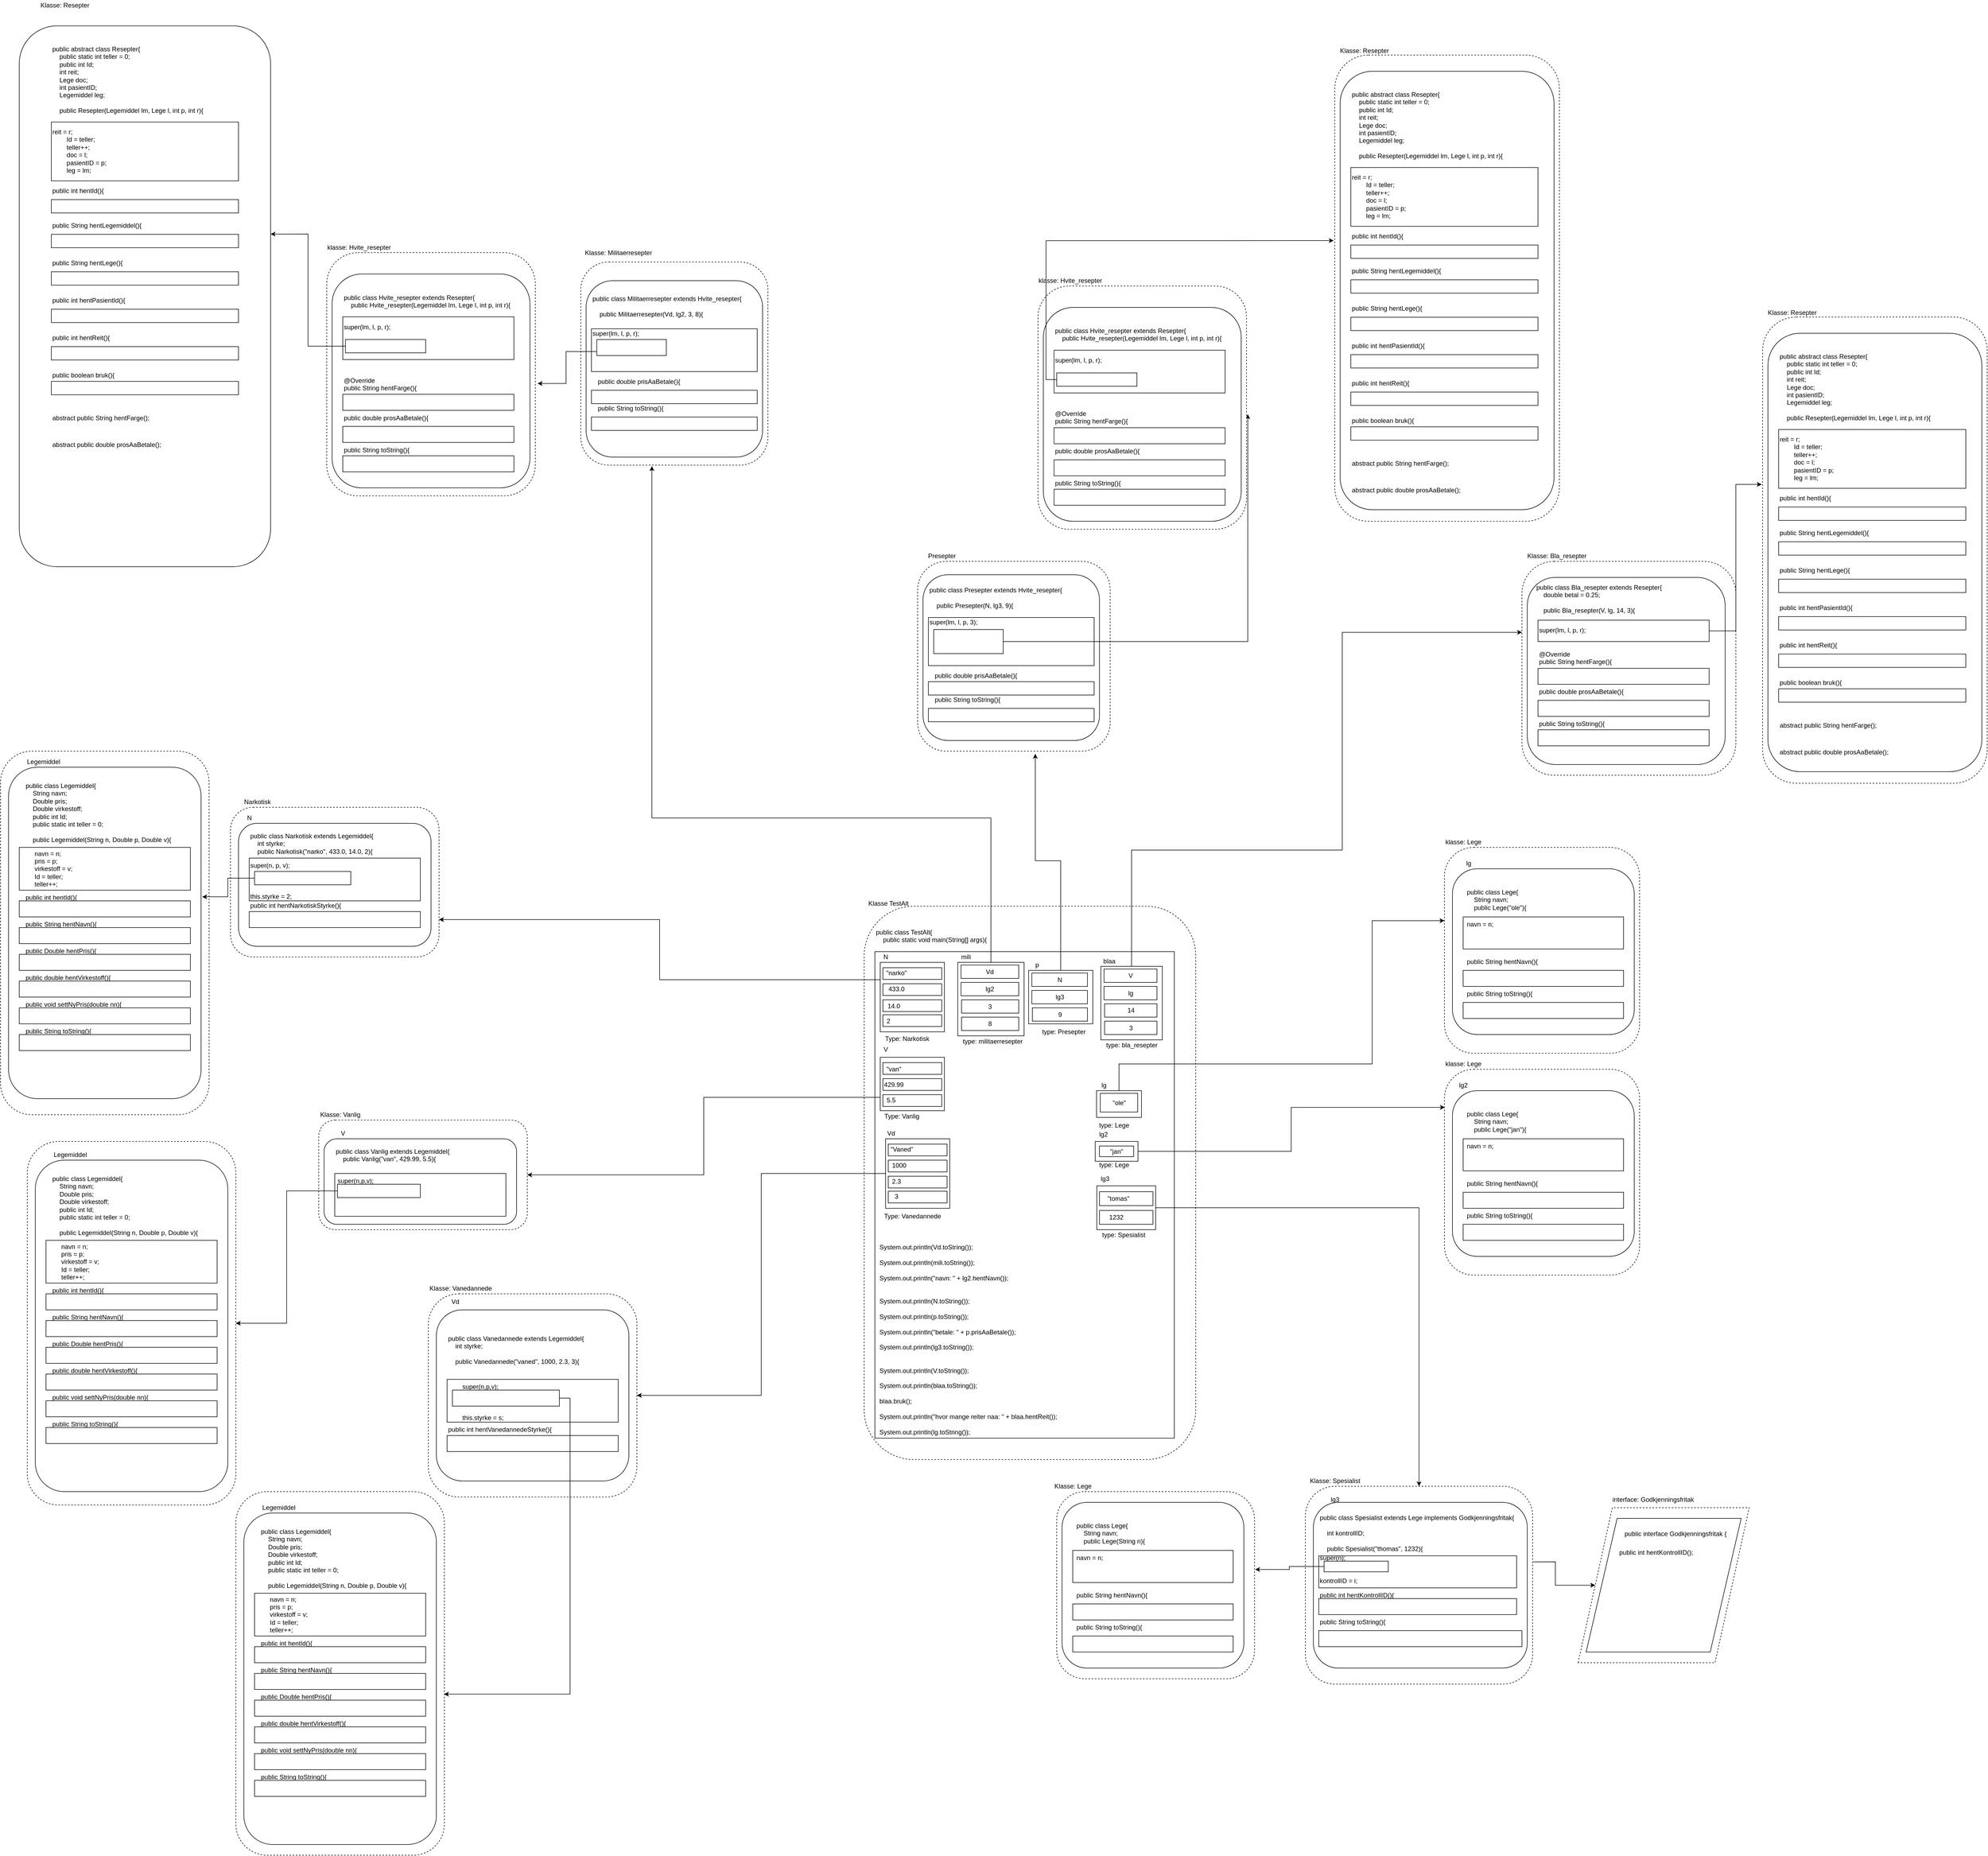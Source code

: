 <mxfile version="12.6.5" type="device"><diagram id="f3HDzJsEdHCvK9sKi5F6" name="Page-1"><mxGraphModel dx="1310" dy="3042" grid="1" gridSize="10" guides="1" tooltips="1" connect="1" arrows="1" fold="1" page="1" pageScale="1" pageWidth="2000" pageHeight="2000" math="0" shadow="0"><root><mxCell id="0"/><mxCell id="1" parent="0"/><mxCell id="9F7487NpZ2XSS5CgGtMu-385" value="" style="rounded=1;whiteSpace=wrap;html=1;dashed=1;" parent="1" vertex="1"><mxGeometry x="3000" y="-930" width="400" height="400" as="geometry"/></mxCell><mxCell id="9F7487NpZ2XSS5CgGtMu-362" value="" style="rounded=1;whiteSpace=wrap;html=1;dashed=1;" parent="1" vertex="1"><mxGeometry x="1870" y="-930" width="360" height="355" as="geometry"/></mxCell><mxCell id="9F7487NpZ2XSS5CgGtMu-324" value="" style="rounded=1;whiteSpace=wrap;html=1;dashed=1;" parent="1" vertex="1"><mxGeometry x="765" y="-1507.5" width="390" height="455" as="geometry"/></mxCell><mxCell id="9F7487NpZ2XSS5CgGtMu-323" value="" style="rounded=1;whiteSpace=wrap;html=1;dashed=1;" parent="1" vertex="1"><mxGeometry x="1240" y="-1490" width="350" height="380" as="geometry"/></mxCell><mxCell id="9F7487NpZ2XSS5CgGtMu-275" value="" style="rounded=1;whiteSpace=wrap;html=1;dashed=1;" parent="1" vertex="1"><mxGeometry x="2855" y="20" width="365" height="385" as="geometry"/></mxCell><mxCell id="9F7487NpZ2XSS5CgGtMu-273" value="" style="rounded=1;whiteSpace=wrap;html=1;dashed=1;" parent="1" vertex="1"><mxGeometry x="2855" y="-395" width="365" height="385" as="geometry"/></mxCell><mxCell id="9F7487NpZ2XSS5CgGtMu-236" value="" style="shape=parallelogram;perimeter=parallelogramPerimeter;whiteSpace=wrap;html=1;dashed=1;" parent="1" vertex="1"><mxGeometry x="3105" y="840" width="320" height="290" as="geometry"/></mxCell><mxCell id="9F7487NpZ2XSS5CgGtMu-235" value="" style="rounded=1;whiteSpace=wrap;html=1;dashed=1;" parent="1" vertex="1"><mxGeometry x="2130" y="810" width="370" height="350" as="geometry"/></mxCell><mxCell id="9F7487NpZ2XSS5CgGtMu-225" value="" style="rounded=1;whiteSpace=wrap;html=1;dashed=1;" parent="1" vertex="1"><mxGeometry x="2595" y="800" width="425" height="370" as="geometry"/></mxCell><mxCell id="9F7487NpZ2XSS5CgGtMu-171" value="" style="rounded=1;whiteSpace=wrap;html=1;dashed=1;" parent="1" vertex="1"><mxGeometry x="955" y="440" width="390" height="380" as="geometry"/></mxCell><mxCell id="9F7487NpZ2XSS5CgGtMu-169" value="" style="rounded=1;whiteSpace=wrap;html=1;dashed=1;" parent="1" vertex="1"><mxGeometry x="585" y="-470" width="390" height="280" as="geometry"/></mxCell><mxCell id="9F7487NpZ2XSS5CgGtMu-164" value="" style="rounded=1;whiteSpace=wrap;html=1;dashed=1;" parent="1" vertex="1"><mxGeometry x="750" y="115" width="390" height="205" as="geometry"/></mxCell><mxCell id="9F7487NpZ2XSS5CgGtMu-163" value="" style="rounded=1;whiteSpace=wrap;html=1;dashed=1;" parent="1" vertex="1"><mxGeometry x="155" y="-575" width="390" height="680" as="geometry"/></mxCell><mxCell id="9F7487NpZ2XSS5CgGtMu-162" value="" style="rounded=1;whiteSpace=wrap;html=1;dashed=1;" parent="1" vertex="1"><mxGeometry x="205" y="155" width="390" height="680" as="geometry"/></mxCell><mxCell id="9F7487NpZ2XSS5CgGtMu-161" value="" style="rounded=1;whiteSpace=wrap;html=1;dashed=1;" parent="1" vertex="1"><mxGeometry x="595" y="810" width="390" height="680" as="geometry"/></mxCell><mxCell id="4igvHY8bQrc7J3fl1wgI-1" value="" style="rounded=1;whiteSpace=wrap;html=1;" parent="1" vertex="1"><mxGeometry x="170" y="-545" width="360" height="620" as="geometry"/></mxCell><mxCell id="4igvHY8bQrc7J3fl1wgI-5" value="&lt;div&gt;public class Legemiddel{&lt;/div&gt;&lt;div&gt;&amp;nbsp; &amp;nbsp; String navn;&lt;/div&gt;&lt;div&gt;&amp;nbsp; &amp;nbsp; Double pris;&lt;/div&gt;&lt;div&gt;&amp;nbsp; &amp;nbsp; Double virkestoff;&lt;/div&gt;&lt;div&gt;&amp;nbsp; &amp;nbsp; public int Id;&lt;/div&gt;&lt;div&gt;&amp;nbsp; &amp;nbsp; public static int teller = 0;&lt;/div&gt;&lt;div&gt;&lt;br&gt;&lt;/div&gt;&lt;div&gt;&amp;nbsp; &amp;nbsp; public Legemiddel(String n, Double p, Double v){&lt;/div&gt;" style="text;html=1;strokeColor=none;fillColor=none;align=left;verticalAlign=middle;whiteSpace=wrap;rounded=0;" parent="1" vertex="1"><mxGeometry x="200" y="-525" width="290" height="130" as="geometry"/></mxCell><mxCell id="4igvHY8bQrc7J3fl1wgI-7" value="" style="rounded=0;whiteSpace=wrap;html=1;align=left;" parent="1" vertex="1"><mxGeometry x="190" y="-395" width="320" height="80" as="geometry"/></mxCell><mxCell id="4igvHY8bQrc7J3fl1wgI-8" value="&lt;div&gt;&amp;nbsp; &amp;nbsp; &amp;nbsp; &amp;nbsp; navn = n;&lt;/div&gt;&lt;div&gt;&amp;nbsp; &amp;nbsp; &amp;nbsp; &amp;nbsp; pris = p;&lt;/div&gt;&lt;div&gt;&amp;nbsp; &amp;nbsp; &amp;nbsp; &amp;nbsp; virkestoff = v;&lt;/div&gt;&lt;div&gt;&amp;nbsp; &amp;nbsp; &amp;nbsp; &amp;nbsp; Id = teller;&lt;/div&gt;&lt;div&gt;&amp;nbsp; &amp;nbsp; &amp;nbsp; &amp;nbsp; teller++;&lt;/div&gt;" style="text;html=1;strokeColor=none;fillColor=none;align=left;verticalAlign=middle;whiteSpace=wrap;rounded=0;" parent="1" vertex="1"><mxGeometry x="190" y="-395" width="320" height="80" as="geometry"/></mxCell><mxCell id="4igvHY8bQrc7J3fl1wgI-9" value="public int hentId(){" style="text;html=1;" parent="1" vertex="1"><mxGeometry x="200" y="-315" width="120" height="30" as="geometry"/></mxCell><mxCell id="4igvHY8bQrc7J3fl1wgI-10" value="public String hentNavn(){" style="text;html=1;align=left;" parent="1" vertex="1"><mxGeometry x="200" y="-265" width="160" height="30" as="geometry"/></mxCell><mxCell id="4igvHY8bQrc7J3fl1wgI-11" value="public Double hentPris(){" style="text;html=1;align=left;" parent="1" vertex="1"><mxGeometry x="200" y="-215" width="160" height="30" as="geometry"/></mxCell><mxCell id="4igvHY8bQrc7J3fl1wgI-12" value="public double hentVirkestoff(){" style="text;html=1;" parent="1" vertex="1"><mxGeometry x="200" y="-165" width="180" height="30" as="geometry"/></mxCell><mxCell id="4igvHY8bQrc7J3fl1wgI-13" value="public void settNyPris(double nn){" style="text;html=1;" parent="1" vertex="1"><mxGeometry x="200" y="-115" width="200" height="30" as="geometry"/></mxCell><mxCell id="4igvHY8bQrc7J3fl1wgI-15" value="public String toString(){" style="text;html=1;" parent="1" vertex="1"><mxGeometry x="200" y="-65" width="150" height="30" as="geometry"/></mxCell><mxCell id="4igvHY8bQrc7J3fl1wgI-16" value="" style="rounded=0;whiteSpace=wrap;html=1;align=left;" parent="1" vertex="1"><mxGeometry x="190" y="-295" width="320" height="30" as="geometry"/></mxCell><mxCell id="4igvHY8bQrc7J3fl1wgI-17" value="" style="rounded=0;whiteSpace=wrap;html=1;align=left;" parent="1" vertex="1"><mxGeometry x="190" y="-245" width="320" height="30" as="geometry"/></mxCell><mxCell id="4igvHY8bQrc7J3fl1wgI-18" value="" style="rounded=0;whiteSpace=wrap;html=1;align=left;" parent="1" vertex="1"><mxGeometry x="190" y="-195" width="320" height="30" as="geometry"/></mxCell><mxCell id="4igvHY8bQrc7J3fl1wgI-19" value="" style="rounded=0;whiteSpace=wrap;html=1;align=left;" parent="1" vertex="1"><mxGeometry x="190" y="-145" width="320" height="30" as="geometry"/></mxCell><mxCell id="4igvHY8bQrc7J3fl1wgI-20" value="" style="rounded=0;whiteSpace=wrap;html=1;align=left;" parent="1" vertex="1"><mxGeometry x="190" y="-95" width="320" height="30" as="geometry"/></mxCell><mxCell id="4igvHY8bQrc7J3fl1wgI-21" value="" style="rounded=0;whiteSpace=wrap;html=1;align=left;" parent="1" vertex="1"><mxGeometry x="190" y="-45" width="320" height="30" as="geometry"/></mxCell><mxCell id="4igvHY8bQrc7J3fl1wgI-22" value="" style="rounded=1;whiteSpace=wrap;html=1;" parent="1" vertex="1"><mxGeometry x="600" y="-440" width="360" height="230" as="geometry"/></mxCell><mxCell id="4igvHY8bQrc7J3fl1wgI-23" value="&lt;div&gt;public class Narkotisk extends Legemiddel{&lt;/div&gt;&lt;div&gt;&amp;nbsp; &amp;nbsp; int styrke;&lt;/div&gt;&lt;div&gt;&amp;nbsp; &amp;nbsp; public Narkotisk(&quot;narko&quot;, 433.0, 14.0, 2){&lt;/div&gt;" style="text;html=1;strokeColor=none;fillColor=none;align=left;verticalAlign=top;whiteSpace=wrap;rounded=0;" parent="1" vertex="1"><mxGeometry x="620" y="-430" width="290" height="55" as="geometry"/></mxCell><mxCell id="4igvHY8bQrc7J3fl1wgI-24" value="" style="rounded=0;whiteSpace=wrap;html=1;align=left;" parent="1" vertex="1"><mxGeometry x="620" y="-375" width="320" height="80" as="geometry"/></mxCell><mxCell id="4igvHY8bQrc7J3fl1wgI-25" value="&lt;div&gt;super(n, p, v);&lt;/div&gt;&lt;div&gt;&lt;br&gt;&lt;/div&gt;&lt;div&gt;&lt;br&gt;&lt;/div&gt;&lt;div&gt;&lt;br&gt;&lt;/div&gt;&lt;div&gt;this.styrke = 2;&lt;/div&gt;" style="text;html=1;strokeColor=none;fillColor=none;align=left;verticalAlign=top;whiteSpace=wrap;rounded=0;" parent="1" vertex="1"><mxGeometry x="620" y="-375" width="320" height="80" as="geometry"/></mxCell><mxCell id="4igvHY8bQrc7J3fl1wgI-32" value="" style="rounded=0;whiteSpace=wrap;html=1;align=left;" parent="1" vertex="1"><mxGeometry x="620" y="-275" width="320" height="30" as="geometry"/></mxCell><mxCell id="4igvHY8bQrc7J3fl1wgI-40" value="public int hentNarkotiskStyrke(){" style="text;html=1;" parent="1" vertex="1"><mxGeometry x="620" y="-300" width="200" height="30" as="geometry"/></mxCell><mxCell id="4igvHY8bQrc7J3fl1wgI-42" value="" style="rounded=1;whiteSpace=wrap;html=1;" parent="1" vertex="1"><mxGeometry x="760" y="150" width="360" height="160" as="geometry"/></mxCell><mxCell id="4igvHY8bQrc7J3fl1wgI-43" value="&lt;div&gt;public class Vanlig extends Legemiddel{&lt;/div&gt;&lt;div&gt;&amp;nbsp; &amp;nbsp; public Vanlig(&quot;van&quot;, 429.99, 5.5){&lt;/div&gt;" style="text;html=1;strokeColor=none;fillColor=none;align=left;verticalAlign=top;whiteSpace=wrap;rounded=0;" parent="1" vertex="1"><mxGeometry x="780" y="160" width="290" height="55" as="geometry"/></mxCell><mxCell id="4igvHY8bQrc7J3fl1wgI-44" value="" style="rounded=0;whiteSpace=wrap;html=1;align=left;" parent="1" vertex="1"><mxGeometry x="780" y="215" width="320" height="80" as="geometry"/></mxCell><mxCell id="4igvHY8bQrc7J3fl1wgI-45" value="&amp;nbsp;super(n,p,v);" style="text;html=1;strokeColor=none;fillColor=none;align=left;verticalAlign=top;whiteSpace=wrap;rounded=0;" parent="1" vertex="1"><mxGeometry x="780" y="215" width="320" height="80" as="geometry"/></mxCell><mxCell id="4igvHY8bQrc7J3fl1wgI-51" value="" style="rounded=1;whiteSpace=wrap;html=1;" parent="1" vertex="1"><mxGeometry x="970" y="470" width="360" height="320" as="geometry"/></mxCell><mxCell id="4igvHY8bQrc7J3fl1wgI-52" value="&lt;div&gt;public class Vanedannede extends Legemiddel{&lt;/div&gt;&lt;div&gt;&amp;nbsp; &amp;nbsp; int styrke;&lt;/div&gt;&lt;div&gt;&lt;br&gt;&lt;/div&gt;&lt;div&gt;&amp;nbsp; &amp;nbsp; public Vanedannede(&quot;vaned&quot;, 1000, 2.3, 3){&lt;/div&gt;" style="text;html=1;strokeColor=none;fillColor=none;align=left;verticalAlign=top;whiteSpace=wrap;rounded=0;" parent="1" vertex="1"><mxGeometry x="990" y="510" width="290" height="90" as="geometry"/></mxCell><mxCell id="4igvHY8bQrc7J3fl1wgI-53" value="" style="rounded=0;whiteSpace=wrap;html=1;align=left;" parent="1" vertex="1"><mxGeometry x="990" y="600" width="320" height="80" as="geometry"/></mxCell><mxCell id="4igvHY8bQrc7J3fl1wgI-54" value="&lt;div&gt;&amp;nbsp; &amp;nbsp; &amp;nbsp; &amp;nbsp; super(n,p,v);&lt;/div&gt;&lt;div&gt;&lt;br&gt;&lt;/div&gt;&lt;div&gt;&lt;br&gt;&lt;/div&gt;&lt;div&gt;&lt;br&gt;&lt;/div&gt;&lt;div&gt;&amp;nbsp; &amp;nbsp; &amp;nbsp; &amp;nbsp; this.styrke = s;&lt;/div&gt;" style="text;html=1;strokeColor=none;fillColor=none;align=left;verticalAlign=top;whiteSpace=wrap;rounded=0;" parent="1" vertex="1"><mxGeometry x="990" y="600" width="320" height="80" as="geometry"/></mxCell><mxCell id="4igvHY8bQrc7J3fl1wgI-55" value="" style="rounded=0;whiteSpace=wrap;html=1;align=left;" parent="1" vertex="1"><mxGeometry x="990" y="705" width="320" height="30" as="geometry"/></mxCell><mxCell id="4igvHY8bQrc7J3fl1wgI-56" value="public int hentVanedannedeStyrke(){" style="text;html=1;" parent="1" vertex="1"><mxGeometry x="990" y="680" width="200" height="30" as="geometry"/></mxCell><mxCell id="9F7487NpZ2XSS5CgGtMu-1" value="" style="rounded=1;whiteSpace=wrap;html=1;" parent="1" vertex="1"><mxGeometry x="190" y="-1931.67" width="470" height="1011.67" as="geometry"/></mxCell><mxCell id="9F7487NpZ2XSS5CgGtMu-2" value="public abstract class Resepter{&#10;    public static int teller = 0;&#10;    public int Id;&#10;    int reit;&#10;    Lege doc;&#10;    int pasientID;&#10;    Legemiddel leg;&#10;&#10;    public Resepter(Legemiddel lm, Lege l, int p, int r){" style="text;html=1;" parent="1" vertex="1"><mxGeometry x="250" y="-1901.67" width="360" height="140" as="geometry"/></mxCell><mxCell id="9F7487NpZ2XSS5CgGtMu-3" value="" style="rounded=0;whiteSpace=wrap;html=1;" parent="1" vertex="1"><mxGeometry x="250" y="-1751.67" width="350" height="110" as="geometry"/></mxCell><mxCell id="9F7487NpZ2XSS5CgGtMu-5" value="reit = r;&#10;        Id = teller;&#10;        teller++;&#10;        doc = l;&#10;        pasientID = p;&#10;        leg = lm;" style="text;html=1;" parent="1" vertex="1"><mxGeometry x="250" y="-1746.67" width="130" height="100" as="geometry"/></mxCell><mxCell id="9F7487NpZ2XSS5CgGtMu-6" value="public int hentId(){" style="text;html=1;" parent="1" vertex="1"><mxGeometry x="250" y="-1636.67" width="120" height="30" as="geometry"/></mxCell><mxCell id="9F7487NpZ2XSS5CgGtMu-7" value="public String hentLegemiddel(){" style="text;html=1;" parent="1" vertex="1"><mxGeometry x="250" y="-1571.67" width="190" height="30" as="geometry"/></mxCell><mxCell id="9F7487NpZ2XSS5CgGtMu-8" value="public String hentLege(){" style="text;html=1;" parent="1" vertex="1"><mxGeometry x="250" y="-1501.67" width="160" height="30" as="geometry"/></mxCell><mxCell id="9F7487NpZ2XSS5CgGtMu-9" value="public int hentPasientId(){" style="text;html=1;" parent="1" vertex="1"><mxGeometry x="250" y="-1431.67" width="160" height="30" as="geometry"/></mxCell><mxCell id="9F7487NpZ2XSS5CgGtMu-10" value="public int hentReit(){" style="text;html=1;" parent="1" vertex="1"><mxGeometry x="250" y="-1361.67" width="130" height="30" as="geometry"/></mxCell><mxCell id="9F7487NpZ2XSS5CgGtMu-11" value="public boolean bruk(){" style="text;html=1;" parent="1" vertex="1"><mxGeometry x="250" y="-1291.67" width="140" height="30" as="geometry"/></mxCell><mxCell id="9F7487NpZ2XSS5CgGtMu-12" value="abstract public String hentFarge();" style="text;html=1;" parent="1" vertex="1"><mxGeometry x="250" y="-1211.67" width="210" height="30" as="geometry"/></mxCell><mxCell id="9F7487NpZ2XSS5CgGtMu-13" value="abstract public double prosAaBetale();" style="text;html=1;" parent="1" vertex="1"><mxGeometry x="250" y="-1161.67" width="230" height="30" as="geometry"/></mxCell><mxCell id="9F7487NpZ2XSS5CgGtMu-14" style="edgeStyle=orthogonalEdgeStyle;rounded=0;orthogonalLoop=1;jettySize=auto;html=1;exitX=0.5;exitY=1;exitDx=0;exitDy=0;" parent="1" source="9F7487NpZ2XSS5CgGtMu-1" target="9F7487NpZ2XSS5CgGtMu-1" edge="1"><mxGeometry relative="1" as="geometry"/></mxCell><mxCell id="9F7487NpZ2XSS5CgGtMu-15" value="" style="rounded=0;whiteSpace=wrap;html=1;" parent="1" vertex="1"><mxGeometry x="250" y="-1266.67" width="350" height="25" as="geometry"/></mxCell><mxCell id="9F7487NpZ2XSS5CgGtMu-16" value="" style="rounded=0;whiteSpace=wrap;html=1;" parent="1" vertex="1"><mxGeometry x="250" y="-1331.67" width="350" height="25" as="geometry"/></mxCell><mxCell id="9F7487NpZ2XSS5CgGtMu-17" value="" style="rounded=0;whiteSpace=wrap;html=1;" parent="1" vertex="1"><mxGeometry x="250" y="-1401.67" width="350" height="25" as="geometry"/></mxCell><mxCell id="9F7487NpZ2XSS5CgGtMu-18" value="" style="rounded=0;whiteSpace=wrap;html=1;" parent="1" vertex="1"><mxGeometry x="250" y="-1471.67" width="350" height="25" as="geometry"/></mxCell><mxCell id="9F7487NpZ2XSS5CgGtMu-19" value="" style="rounded=0;whiteSpace=wrap;html=1;" parent="1" vertex="1"><mxGeometry x="250" y="-1541.67" width="350" height="25" as="geometry"/></mxCell><mxCell id="9F7487NpZ2XSS5CgGtMu-20" value="" style="rounded=0;whiteSpace=wrap;html=1;" parent="1" vertex="1"><mxGeometry x="250" y="-1606.67" width="350" height="25" as="geometry"/></mxCell><mxCell id="9F7487NpZ2XSS5CgGtMu-21" value="" style="rounded=1;whiteSpace=wrap;html=1;" parent="1" vertex="1"><mxGeometry x="775" y="-1467.5" width="370" height="400" as="geometry"/></mxCell><mxCell id="9F7487NpZ2XSS5CgGtMu-24" value="public class Hvite_resepter extends Resepter{&#10;    public Hvite_resepter(Legemiddel lm, Lege l, int p, int r){" style="text;html=1;" parent="1" vertex="1"><mxGeometry x="795" y="-1437.5" width="340" height="40" as="geometry"/></mxCell><mxCell id="9F7487NpZ2XSS5CgGtMu-25" value="" style="rounded=0;whiteSpace=wrap;html=1;" parent="1" vertex="1"><mxGeometry x="795" y="-1387.5" width="320" height="80" as="geometry"/></mxCell><mxCell id="9F7487NpZ2XSS5CgGtMu-26" value="super(lm, l, p, r);" style="text;html=1;" parent="1" vertex="1"><mxGeometry x="795" y="-1382.5" width="110" height="30" as="geometry"/></mxCell><mxCell id="9F7487NpZ2XSS5CgGtMu-28" value="@Override&lt;br&gt;public String hentFarge(){" style="text;html=1;" parent="1" vertex="1"><mxGeometry x="795" y="-1282.5" width="170" height="40" as="geometry"/></mxCell><mxCell id="9F7487NpZ2XSS5CgGtMu-29" value="public double prosAaBetale(){" style="text;html=1;" parent="1" vertex="1"><mxGeometry x="795" y="-1212.5" width="180" height="30" as="geometry"/></mxCell><mxCell id="9F7487NpZ2XSS5CgGtMu-30" value="public String toString(){" style="text;html=1;" parent="1" vertex="1"><mxGeometry x="795" y="-1152.5" width="150" height="30" as="geometry"/></mxCell><mxCell id="9F7487NpZ2XSS5CgGtMu-31" value="" style="rounded=0;whiteSpace=wrap;html=1;" parent="1" vertex="1"><mxGeometry x="795" y="-1242.5" width="320" height="30" as="geometry"/></mxCell><mxCell id="9F7487NpZ2XSS5CgGtMu-32" value="" style="rounded=0;whiteSpace=wrap;html=1;" parent="1" vertex="1"><mxGeometry x="795" y="-1182.5" width="320" height="30" as="geometry"/></mxCell><mxCell id="9F7487NpZ2XSS5CgGtMu-33" value="" style="rounded=0;whiteSpace=wrap;html=1;" parent="1" vertex="1"><mxGeometry x="795" y="-1127.5" width="320" height="30" as="geometry"/></mxCell><mxCell id="9F7487NpZ2XSS5CgGtMu-35" value="" style="rounded=1;whiteSpace=wrap;html=1;" parent="1" vertex="1"><mxGeometry x="3010" y="-900" width="370" height="350" as="geometry"/></mxCell><mxCell id="9F7487NpZ2XSS5CgGtMu-384" style="edgeStyle=orthogonalEdgeStyle;rounded=0;orthogonalLoop=1;jettySize=auto;html=1;entryX=-0.004;entryY=0.359;entryDx=0;entryDy=0;entryPerimeter=0;" parent="1" source="9F7487NpZ2XSS5CgGtMu-37" target="9F7487NpZ2XSS5CgGtMu-363" edge="1"><mxGeometry relative="1" as="geometry"/></mxCell><mxCell id="9F7487NpZ2XSS5CgGtMu-37" value="" style="rounded=0;whiteSpace=wrap;html=1;" parent="1" vertex="1"><mxGeometry x="3030" y="-820" width="320" height="40" as="geometry"/></mxCell><mxCell id="9F7487NpZ2XSS5CgGtMu-38" value="super(lm, l, p, r);" style="text;html=1;" parent="1" vertex="1"><mxGeometry x="3030" y="-815" width="110" height="30" as="geometry"/></mxCell><mxCell id="9F7487NpZ2XSS5CgGtMu-39" value="@Override&lt;br&gt;public String hentFarge(){" style="text;html=1;" parent="1" vertex="1"><mxGeometry x="3030" y="-770" width="170" height="40" as="geometry"/></mxCell><mxCell id="9F7487NpZ2XSS5CgGtMu-40" value="public double prosAaBetale(){" style="text;html=1;" parent="1" vertex="1"><mxGeometry x="3030" y="-700" width="180" height="30" as="geometry"/></mxCell><mxCell id="9F7487NpZ2XSS5CgGtMu-41" value="public String toString(){" style="text;html=1;" parent="1" vertex="1"><mxGeometry x="3030" y="-640.0" width="150" height="30" as="geometry"/></mxCell><mxCell id="9F7487NpZ2XSS5CgGtMu-42" value="" style="rounded=0;whiteSpace=wrap;html=1;" parent="1" vertex="1"><mxGeometry x="3030" y="-730" width="320" height="30" as="geometry"/></mxCell><mxCell id="9F7487NpZ2XSS5CgGtMu-43" value="" style="rounded=0;whiteSpace=wrap;html=1;" parent="1" vertex="1"><mxGeometry x="3030" y="-670.0" width="320" height="30" as="geometry"/></mxCell><mxCell id="9F7487NpZ2XSS5CgGtMu-44" value="" style="rounded=0;whiteSpace=wrap;html=1;" parent="1" vertex="1"><mxGeometry x="3030" y="-615.0" width="320" height="30" as="geometry"/></mxCell><mxCell id="9F7487NpZ2XSS5CgGtMu-46" value="public class Bla_resepter extends Resepter{&lt;br&gt;&amp;nbsp; &amp;nbsp; double betal = 0.25;&lt;br&gt;&amp;nbsp;&amp;nbsp; &amp;nbsp;&lt;br&gt;&amp;nbsp; &amp;nbsp; public Bla_resepter(V, lg, 14, 3){" style="text;html=1;" parent="1" vertex="1"><mxGeometry x="3025" y="-895" width="330" height="70" as="geometry"/></mxCell><mxCell id="9F7487NpZ2XSS5CgGtMu-48" value="" style="rounded=1;whiteSpace=wrap;html=1;" parent="1" vertex="1"><mxGeometry x="1250" y="-1455" width="330" height="330" as="geometry"/></mxCell><mxCell id="9F7487NpZ2XSS5CgGtMu-50" value="" style="rounded=0;whiteSpace=wrap;html=1;" parent="1" vertex="1"><mxGeometry x="1260" y="-1365" width="310" height="80" as="geometry"/></mxCell><mxCell id="9F7487NpZ2XSS5CgGtMu-51" value="super(lm, l, p, r);" style="text;html=1;" parent="1" vertex="1"><mxGeometry x="1260" y="-1370" width="110" height="30" as="geometry"/></mxCell><mxCell id="9F7487NpZ2XSS5CgGtMu-52" value="public double prisAaBetale(){" style="text;html=1;" parent="1" vertex="1"><mxGeometry x="1270" y="-1280" width="180" height="30" as="geometry"/></mxCell><mxCell id="9F7487NpZ2XSS5CgGtMu-53" value="public String toString(){" style="text;html=1;" parent="1" vertex="1"><mxGeometry x="1270" y="-1230" width="150" height="30" as="geometry"/></mxCell><mxCell id="9F7487NpZ2XSS5CgGtMu-54" value="" style="rounded=0;whiteSpace=wrap;html=1;" parent="1" vertex="1"><mxGeometry x="1260" y="-1250" width="310" height="25" as="geometry"/></mxCell><mxCell id="9F7487NpZ2XSS5CgGtMu-56" value="" style="rounded=0;whiteSpace=wrap;html=1;" parent="1" vertex="1"><mxGeometry x="1260" y="-1200" width="310" height="25" as="geometry"/></mxCell><mxCell id="9F7487NpZ2XSS5CgGtMu-69" value="" style="rounded=1;whiteSpace=wrap;html=1;" parent="1" vertex="1"><mxGeometry x="2140" y="830" width="340" height="310" as="geometry"/></mxCell><mxCell id="9F7487NpZ2XSS5CgGtMu-70" value="public class Lege{&#10;    String navn;&#10;    public Lege(String n){" style="text;html=1;" parent="1" vertex="1"><mxGeometry x="2165" y="860" width="150" height="60" as="geometry"/></mxCell><mxCell id="9F7487NpZ2XSS5CgGtMu-71" value="" style="rounded=0;whiteSpace=wrap;html=1;" parent="1" vertex="1"><mxGeometry x="2160" y="920" width="300" height="60" as="geometry"/></mxCell><mxCell id="9F7487NpZ2XSS5CgGtMu-72" value="navn = n;" style="text;html=1;" parent="1" vertex="1"><mxGeometry x="2165" y="920" width="80" height="30" as="geometry"/></mxCell><mxCell id="9F7487NpZ2XSS5CgGtMu-73" value="public String hentNavn(){" style="text;html=1;" parent="1" vertex="1"><mxGeometry x="2165" y="990" width="160" height="30" as="geometry"/></mxCell><mxCell id="9F7487NpZ2XSS5CgGtMu-74" value="public String toString(){" style="text;html=1;" parent="1" vertex="1"><mxGeometry x="2165" y="1050" width="150" height="30" as="geometry"/></mxCell><mxCell id="9F7487NpZ2XSS5CgGtMu-75" value="" style="rounded=0;whiteSpace=wrap;html=1;" parent="1" vertex="1"><mxGeometry x="2160" y="1020" width="300" height="30" as="geometry"/></mxCell><mxCell id="9F7487NpZ2XSS5CgGtMu-77" value="" style="rounded=0;whiteSpace=wrap;html=1;" parent="1" vertex="1"><mxGeometry x="2160" y="1080" width="300" height="30" as="geometry"/></mxCell><mxCell id="9F7487NpZ2XSS5CgGtMu-91" style="edgeStyle=orthogonalEdgeStyle;rounded=0;orthogonalLoop=1;jettySize=auto;html=1;exitX=1.003;exitY=0.382;exitDx=0;exitDy=0;exitPerimeter=0;entryX=0;entryY=0.5;entryDx=0;entryDy=0;" parent="1" source="9F7487NpZ2XSS5CgGtMu-225" target="9F7487NpZ2XSS5CgGtMu-236" edge="1"><mxGeometry relative="1" as="geometry"/></mxCell><mxCell id="9F7487NpZ2XSS5CgGtMu-78" value="" style="rounded=1;whiteSpace=wrap;html=1;" parent="1" vertex="1"><mxGeometry x="2610" y="830" width="400" height="310" as="geometry"/></mxCell><mxCell id="9F7487NpZ2XSS5CgGtMu-80" value="public class Spesialist extends Lege implements Godkjenningsfritak{&lt;br&gt;&lt;br&gt;&amp;nbsp; &amp;nbsp; int kontrollID;&lt;br&gt;&lt;br&gt;&amp;nbsp; &amp;nbsp; public Spesialist(&quot;thomas&quot;, 1232){" style="text;html=1;" parent="1" vertex="1"><mxGeometry x="2620" y="845" width="390" height="90" as="geometry"/></mxCell><mxCell id="9F7487NpZ2XSS5CgGtMu-81" value="" style="rounded=0;whiteSpace=wrap;html=1;" parent="1" vertex="1"><mxGeometry x="2620" y="930" width="370" height="60" as="geometry"/></mxCell><mxCell id="9F7487NpZ2XSS5CgGtMu-82" value="super(n);&lt;br&gt;&lt;br&gt;&lt;br&gt;kontrollID = i;" style="text;html=1;" parent="1" vertex="1"><mxGeometry x="2620" y="920" width="150" height="30" as="geometry"/></mxCell><mxCell id="9F7487NpZ2XSS5CgGtMu-83" value="public int hentKontrollID(){" style="text;html=1;" parent="1" vertex="1"><mxGeometry x="2620" y="990" width="160" height="30" as="geometry"/></mxCell><mxCell id="9F7487NpZ2XSS5CgGtMu-84" value="public String toString(){" style="text;html=1;" parent="1" vertex="1"><mxGeometry x="2620" y="1040" width="150" height="30" as="geometry"/></mxCell><mxCell id="9F7487NpZ2XSS5CgGtMu-85" value="" style="rounded=0;whiteSpace=wrap;html=1;" parent="1" vertex="1"><mxGeometry x="2620" y="1010" width="370" height="30" as="geometry"/></mxCell><mxCell id="9F7487NpZ2XSS5CgGtMu-86" value="" style="rounded=0;whiteSpace=wrap;html=1;" parent="1" vertex="1"><mxGeometry x="2620" y="1070" width="380" height="30" as="geometry"/></mxCell><mxCell id="9F7487NpZ2XSS5CgGtMu-88" value="" style="shape=parallelogram;perimeter=parallelogramPerimeter;whiteSpace=wrap;html=1;" parent="1" vertex="1"><mxGeometry x="3120" y="860" width="290" height="250" as="geometry"/></mxCell><mxCell id="9F7487NpZ2XSS5CgGtMu-89" value="public interface Godkjenningsfritak {" style="text;html=1;" parent="1" vertex="1"><mxGeometry x="3190" y="875" width="220" height="30" as="geometry"/></mxCell><mxCell id="9F7487NpZ2XSS5CgGtMu-90" value="public int hentKontrollID();" style="text;html=1;" parent="1" vertex="1"><mxGeometry x="3180" y="910" width="160" height="30" as="geometry"/></mxCell><mxCell id="9F7487NpZ2XSS5CgGtMu-92" value="" style="rounded=1;whiteSpace=wrap;html=1;dashed=1;" parent="1" vertex="1"><mxGeometry x="1770" y="-285" width="620" height="1035" as="geometry"/></mxCell><mxCell id="9F7487NpZ2XSS5CgGtMu-96" value="Legemiddel" style="text;html=1;align=center;verticalAlign=middle;resizable=0;points=[];autosize=1;" parent="1" vertex="1"><mxGeometry x="195" y="-565" width="80" height="20" as="geometry"/></mxCell><mxCell id="9F7487NpZ2XSS5CgGtMu-97" value="Narkotisk" style="text;html=1;align=center;verticalAlign=middle;resizable=0;points=[];autosize=1;" parent="1" vertex="1"><mxGeometry x="600" y="-490" width="70" height="20" as="geometry"/></mxCell><mxCell id="9F7487NpZ2XSS5CgGtMu-98" value="V" style="text;html=1;align=center;verticalAlign=middle;resizable=0;points=[];autosize=1;" parent="1" vertex="1"><mxGeometry x="785" y="130" width="20" height="20" as="geometry"/></mxCell><mxCell id="9F7487NpZ2XSS5CgGtMu-99" value="Klasse: Vanedannede" style="text;html=1;align=center;verticalAlign=middle;resizable=0;points=[];autosize=1;" parent="1" vertex="1"><mxGeometry x="950" y="420" width="130" height="20" as="geometry"/></mxCell><mxCell id="9F7487NpZ2XSS5CgGtMu-100" value="Klasse: Resepter" style="text;html=1;align=center;verticalAlign=middle;resizable=0;points=[];autosize=1;" parent="1" vertex="1"><mxGeometry x="220" y="-1980" width="110" height="20" as="geometry"/></mxCell><mxCell id="9F7487NpZ2XSS5CgGtMu-101" value="klasse: Hvite_resepter" style="text;html=1;align=center;verticalAlign=middle;resizable=0;points=[];autosize=1;" parent="1" vertex="1"><mxGeometry x="760" y="-1527.5" width="130" height="20" as="geometry"/></mxCell><mxCell id="9F7487NpZ2XSS5CgGtMu-102" value="Klasse: Bla_resepter" style="text;html=1;align=center;verticalAlign=middle;resizable=0;points=[];autosize=1;" parent="1" vertex="1"><mxGeometry x="3000" y="-950" width="130" height="20" as="geometry"/></mxCell><mxCell id="9F7487NpZ2XSS5CgGtMu-103" value="Klasse: Militaerresepter" style="text;html=1;align=center;verticalAlign=middle;resizable=0;points=[];autosize=1;" parent="1" vertex="1"><mxGeometry x="1240" y="-1516.67" width="140" height="20" as="geometry"/></mxCell><mxCell id="9F7487NpZ2XSS5CgGtMu-105" value="public class Militaerresepter extends Hvite_resepter{&lt;br&gt;&lt;br&gt;&amp;nbsp; &amp;nbsp; public Militaerresepter(Vd, lg2, 3, 8){" style="text;html=1;" parent="1" vertex="1"><mxGeometry x="1260" y="-1435" width="340" height="60" as="geometry"/></mxCell><mxCell id="9F7487NpZ2XSS5CgGtMu-107" value="Klasse: Lege" style="text;html=1;align=center;verticalAlign=middle;resizable=0;points=[];autosize=1;" parent="1" vertex="1"><mxGeometry x="2120" y="790" width="80" height="20" as="geometry"/></mxCell><mxCell id="9F7487NpZ2XSS5CgGtMu-108" value="Klasse: Spesialist" style="text;html=1;align=center;verticalAlign=middle;resizable=0;points=[];autosize=1;" parent="1" vertex="1"><mxGeometry x="2595" y="780" width="110" height="20" as="geometry"/></mxCell><mxCell id="9F7487NpZ2XSS5CgGtMu-109" value="interface: Godkjenningsfritak" style="text;html=1;align=center;verticalAlign=middle;resizable=0;points=[];autosize=1;" parent="1" vertex="1"><mxGeometry x="3160" y="815" width="170" height="20" as="geometry"/></mxCell><mxCell id="9F7487NpZ2XSS5CgGtMu-111" value="public class TestAlt{&#10;    public static void main(String[] args){" style="text;html=1;" parent="1" vertex="1"><mxGeometry x="1790" y="-250" width="230" height="40" as="geometry"/></mxCell><mxCell id="9F7487NpZ2XSS5CgGtMu-112" value="" style="rounded=0;whiteSpace=wrap;html=1;" parent="1" vertex="1"><mxGeometry x="1790" y="-200" width="560" height="910" as="geometry"/></mxCell><mxCell id="9F7487NpZ2XSS5CgGtMu-113" value="&lt;br&gt;&amp;nbsp; &amp;nbsp; &amp;nbsp; &amp;nbsp; System.out.println(Vd.toString());&lt;br&gt;&amp;nbsp;&amp;nbsp; &amp;nbsp;&lt;br&gt;&amp;nbsp; &amp;nbsp; &amp;nbsp; &amp;nbsp; System.out.println(mili.toString());&lt;br&gt;&lt;br&gt;&amp;nbsp; &amp;nbsp; &amp;nbsp; &amp;nbsp; System.out.println(&quot;navn: &quot; + lg2.hentNavn());&lt;br&gt;&lt;br&gt;&amp;nbsp;&amp;nbsp; &amp;nbsp; &amp;nbsp; &amp;nbsp; &amp;nbsp; &amp;nbsp;&lt;br&gt;&amp;nbsp; &amp;nbsp; &amp;nbsp; &amp;nbsp; System.out.println(N.toString());&lt;br&gt;&amp;nbsp;&amp;nbsp; &amp;nbsp;&lt;br&gt;&amp;nbsp; &amp;nbsp; &amp;nbsp; &amp;nbsp; System.out.println(p.toString());&lt;br&gt;&lt;br&gt;&amp;nbsp; &amp;nbsp; &amp;nbsp; &amp;nbsp; System.out.println(&quot;betale: &quot; + p.prisAaBetale());&lt;br&gt;&lt;br&gt;&amp;nbsp; &amp;nbsp; &amp;nbsp; &amp;nbsp; System.out.println(lg3.toString());&lt;br&gt;&lt;br&gt;&lt;br&gt;&amp;nbsp; &amp;nbsp; &amp;nbsp; &amp;nbsp; System.out.println(V.toString());&lt;br&gt;&amp;nbsp;&amp;nbsp; &amp;nbsp;&lt;br&gt;&amp;nbsp; &amp;nbsp; &amp;nbsp; &amp;nbsp; System.out.println(blaa.toString());&lt;br&gt;&lt;br&gt;&amp;nbsp; &amp;nbsp; &amp;nbsp; &amp;nbsp; blaa.bruk();&lt;br&gt;&amp;nbsp;&amp;nbsp; &amp;nbsp; &amp;nbsp; &amp;nbsp;&lt;br&gt;&amp;nbsp; &amp;nbsp; &amp;nbsp; &amp;nbsp; System.out.println(&quot;hvor mange reiter naa: &quot; + blaa.hentReit());&lt;br&gt;&lt;br&gt;&amp;nbsp; &amp;nbsp; &amp;nbsp; &amp;nbsp; System.out.println(lg.toString());" style="text;html=1;" parent="1" vertex="1"><mxGeometry x="1770" y="325" width="445" height="395" as="geometry"/></mxCell><mxCell id="9F7487NpZ2XSS5CgGtMu-114" value="Klasse TestAlt" style="text;html=1;align=center;verticalAlign=middle;resizable=0;points=[];autosize=1;" parent="1" vertex="1"><mxGeometry x="1770" y="-300" width="90" height="20" as="geometry"/></mxCell><mxCell id="9F7487NpZ2XSS5CgGtMu-118" style="edgeStyle=orthogonalEdgeStyle;rounded=0;orthogonalLoop=1;jettySize=auto;html=1;entryX=1;entryY=0.75;entryDx=0;entryDy=0;exitX=0;exitY=0.25;exitDx=0;exitDy=0;" parent="1" source="9F7487NpZ2XSS5CgGtMu-249" target="9F7487NpZ2XSS5CgGtMu-169" edge="1"><mxGeometry relative="1" as="geometry"><mxPoint x="1940" y="-149.941" as="sourcePoint"/></mxGeometry></mxCell><mxCell id="9F7487NpZ2XSS5CgGtMu-116" value="N" style="text;html=1;align=center;verticalAlign=middle;resizable=0;points=[];autosize=1;" parent="1" vertex="1"><mxGeometry x="1800" y="-200" width="20" height="20" as="geometry"/></mxCell><mxCell id="9F7487NpZ2XSS5CgGtMu-117" value="Type: Narkotisk&lt;br&gt;" style="text;html=1;align=center;verticalAlign=middle;resizable=0;points=[];autosize=1;" parent="1" vertex="1"><mxGeometry x="1800" y="-47.5" width="100" height="20" as="geometry"/></mxCell><mxCell id="9F7487NpZ2XSS5CgGtMu-175" style="edgeStyle=orthogonalEdgeStyle;rounded=0;orthogonalLoop=1;jettySize=auto;html=1;entryX=1;entryY=0.5;entryDx=0;entryDy=0;" parent="1" source="9F7487NpZ2XSS5CgGtMu-119" target="9F7487NpZ2XSS5CgGtMu-171" edge="1"><mxGeometry relative="1" as="geometry"/></mxCell><mxCell id="9F7487NpZ2XSS5CgGtMu-119" value="" style="rounded=0;whiteSpace=wrap;html=1;" parent="1" vertex="1"><mxGeometry x="1810" y="150" width="120" height="130" as="geometry"/></mxCell><mxCell id="9F7487NpZ2XSS5CgGtMu-120" value="Vd" style="text;html=1;align=center;verticalAlign=middle;resizable=0;points=[];autosize=1;" parent="1" vertex="1"><mxGeometry x="1805" y="130" width="30" height="20" as="geometry"/></mxCell><mxCell id="9F7487NpZ2XSS5CgGtMu-121" value="Type: Vanedannede" style="text;html=1;align=center;verticalAlign=middle;resizable=0;points=[];autosize=1;" parent="1" vertex="1"><mxGeometry x="1800" y="285" width="120" height="20" as="geometry"/></mxCell><mxCell id="9F7487NpZ2XSS5CgGtMu-176" style="edgeStyle=orthogonalEdgeStyle;rounded=0;orthogonalLoop=1;jettySize=auto;html=1;entryX=1;entryY=0.5;entryDx=0;entryDy=0;exitX=0;exitY=0.75;exitDx=0;exitDy=0;" parent="1" source="9F7487NpZ2XSS5CgGtMu-254" target="9F7487NpZ2XSS5CgGtMu-164" edge="1"><mxGeometry relative="1" as="geometry"><mxPoint x="2075" y="-95" as="sourcePoint"/></mxGeometry></mxCell><mxCell id="9F7487NpZ2XSS5CgGtMu-123" value="V" style="text;html=1;align=center;verticalAlign=middle;resizable=0;points=[];autosize=1;" parent="1" vertex="1"><mxGeometry x="1800" y="-27.5" width="20" height="20" as="geometry"/></mxCell><mxCell id="9F7487NpZ2XSS5CgGtMu-124" value="Type: Vanlig" style="text;html=1;align=center;verticalAlign=middle;resizable=0;points=[];autosize=1;" parent="1" vertex="1"><mxGeometry x="1800" y="97.5" width="80" height="20" as="geometry"/></mxCell><mxCell id="9F7487NpZ2XSS5CgGtMu-125" value="" style="rounded=1;whiteSpace=wrap;html=1;" parent="1" vertex="1"><mxGeometry x="220" y="190" width="360" height="620" as="geometry"/></mxCell><mxCell id="9F7487NpZ2XSS5CgGtMu-126" value="&lt;div&gt;public class Legemiddel{&lt;/div&gt;&lt;div&gt;&amp;nbsp; &amp;nbsp; String navn;&lt;/div&gt;&lt;div&gt;&amp;nbsp; &amp;nbsp; Double pris;&lt;/div&gt;&lt;div&gt;&amp;nbsp; &amp;nbsp; Double virkestoff;&lt;/div&gt;&lt;div&gt;&amp;nbsp; &amp;nbsp; public int Id;&lt;/div&gt;&lt;div&gt;&amp;nbsp; &amp;nbsp; public static int teller = 0;&lt;/div&gt;&lt;div&gt;&lt;br&gt;&lt;/div&gt;&lt;div&gt;&amp;nbsp; &amp;nbsp; public Legemiddel(String n, Double p, Double v){&lt;/div&gt;" style="text;html=1;strokeColor=none;fillColor=none;align=left;verticalAlign=middle;whiteSpace=wrap;rounded=0;" parent="1" vertex="1"><mxGeometry x="250" y="210" width="290" height="130" as="geometry"/></mxCell><mxCell id="9F7487NpZ2XSS5CgGtMu-127" value="" style="rounded=0;whiteSpace=wrap;html=1;align=left;" parent="1" vertex="1"><mxGeometry x="240" y="340" width="320" height="80" as="geometry"/></mxCell><mxCell id="9F7487NpZ2XSS5CgGtMu-128" value="&lt;div&gt;&amp;nbsp; &amp;nbsp; &amp;nbsp; &amp;nbsp; navn = n;&lt;/div&gt;&lt;div&gt;&amp;nbsp; &amp;nbsp; &amp;nbsp; &amp;nbsp; pris = p;&lt;/div&gt;&lt;div&gt;&amp;nbsp; &amp;nbsp; &amp;nbsp; &amp;nbsp; virkestoff = v;&lt;/div&gt;&lt;div&gt;&amp;nbsp; &amp;nbsp; &amp;nbsp; &amp;nbsp; Id = teller;&lt;/div&gt;&lt;div&gt;&amp;nbsp; &amp;nbsp; &amp;nbsp; &amp;nbsp; teller++;&lt;/div&gt;" style="text;html=1;strokeColor=none;fillColor=none;align=left;verticalAlign=middle;whiteSpace=wrap;rounded=0;" parent="1" vertex="1"><mxGeometry x="240" y="340" width="320" height="80" as="geometry"/></mxCell><mxCell id="9F7487NpZ2XSS5CgGtMu-129" value="public int hentId(){" style="text;html=1;" parent="1" vertex="1"><mxGeometry x="250" y="420" width="120" height="30" as="geometry"/></mxCell><mxCell id="9F7487NpZ2XSS5CgGtMu-130" value="public String hentNavn(){" style="text;html=1;align=left;" parent="1" vertex="1"><mxGeometry x="250" y="470" width="160" height="30" as="geometry"/></mxCell><mxCell id="9F7487NpZ2XSS5CgGtMu-131" value="public Double hentPris(){" style="text;html=1;align=left;" parent="1" vertex="1"><mxGeometry x="250" y="520" width="160" height="30" as="geometry"/></mxCell><mxCell id="9F7487NpZ2XSS5CgGtMu-132" value="public double hentVirkestoff(){" style="text;html=1;" parent="1" vertex="1"><mxGeometry x="250" y="570" width="180" height="30" as="geometry"/></mxCell><mxCell id="9F7487NpZ2XSS5CgGtMu-133" value="public void settNyPris(double nn){" style="text;html=1;" parent="1" vertex="1"><mxGeometry x="250" y="620" width="200" height="30" as="geometry"/></mxCell><mxCell id="9F7487NpZ2XSS5CgGtMu-134" value="public String toString(){" style="text;html=1;" parent="1" vertex="1"><mxGeometry x="250" y="670" width="150" height="30" as="geometry"/></mxCell><mxCell id="9F7487NpZ2XSS5CgGtMu-135" value="" style="rounded=0;whiteSpace=wrap;html=1;align=left;" parent="1" vertex="1"><mxGeometry x="240" y="440" width="320" height="30" as="geometry"/></mxCell><mxCell id="9F7487NpZ2XSS5CgGtMu-136" value="" style="rounded=0;whiteSpace=wrap;html=1;align=left;" parent="1" vertex="1"><mxGeometry x="240" y="490" width="320" height="30" as="geometry"/></mxCell><mxCell id="9F7487NpZ2XSS5CgGtMu-137" value="" style="rounded=0;whiteSpace=wrap;html=1;align=left;" parent="1" vertex="1"><mxGeometry x="240" y="540" width="320" height="30" as="geometry"/></mxCell><mxCell id="9F7487NpZ2XSS5CgGtMu-138" value="" style="rounded=0;whiteSpace=wrap;html=1;align=left;" parent="1" vertex="1"><mxGeometry x="240" y="590" width="320" height="30" as="geometry"/></mxCell><mxCell id="9F7487NpZ2XSS5CgGtMu-139" value="" style="rounded=0;whiteSpace=wrap;html=1;align=left;" parent="1" vertex="1"><mxGeometry x="240" y="640" width="320" height="30" as="geometry"/></mxCell><mxCell id="9F7487NpZ2XSS5CgGtMu-140" value="" style="rounded=0;whiteSpace=wrap;html=1;align=left;" parent="1" vertex="1"><mxGeometry x="240" y="690" width="320" height="30" as="geometry"/></mxCell><mxCell id="9F7487NpZ2XSS5CgGtMu-141" value="Legemiddel" style="text;html=1;align=center;verticalAlign=middle;resizable=0;points=[];autosize=1;" parent="1" vertex="1"><mxGeometry x="245" y="170" width="80" height="20" as="geometry"/></mxCell><mxCell id="9F7487NpZ2XSS5CgGtMu-143" value="" style="rounded=1;whiteSpace=wrap;html=1;" parent="1" vertex="1"><mxGeometry x="610" y="850" width="360" height="620" as="geometry"/></mxCell><mxCell id="9F7487NpZ2XSS5CgGtMu-144" value="&lt;div&gt;public class Legemiddel{&lt;/div&gt;&lt;div&gt;&amp;nbsp; &amp;nbsp; String navn;&lt;/div&gt;&lt;div&gt;&amp;nbsp; &amp;nbsp; Double pris;&lt;/div&gt;&lt;div&gt;&amp;nbsp; &amp;nbsp; Double virkestoff;&lt;/div&gt;&lt;div&gt;&amp;nbsp; &amp;nbsp; public int Id;&lt;/div&gt;&lt;div&gt;&amp;nbsp; &amp;nbsp; public static int teller = 0;&lt;/div&gt;&lt;div&gt;&lt;br&gt;&lt;/div&gt;&lt;div&gt;&amp;nbsp; &amp;nbsp; public Legemiddel(String n, Double p, Double v){&lt;/div&gt;" style="text;html=1;strokeColor=none;fillColor=none;align=left;verticalAlign=middle;whiteSpace=wrap;rounded=0;" parent="1" vertex="1"><mxGeometry x="640" y="870" width="290" height="130" as="geometry"/></mxCell><mxCell id="9F7487NpZ2XSS5CgGtMu-145" value="" style="rounded=0;whiteSpace=wrap;html=1;align=left;" parent="1" vertex="1"><mxGeometry x="630" y="1000" width="320" height="80" as="geometry"/></mxCell><mxCell id="9F7487NpZ2XSS5CgGtMu-146" value="&lt;div&gt;&amp;nbsp; &amp;nbsp; &amp;nbsp; &amp;nbsp; navn = n;&lt;/div&gt;&lt;div&gt;&amp;nbsp; &amp;nbsp; &amp;nbsp; &amp;nbsp; pris = p;&lt;/div&gt;&lt;div&gt;&amp;nbsp; &amp;nbsp; &amp;nbsp; &amp;nbsp; virkestoff = v;&lt;/div&gt;&lt;div&gt;&amp;nbsp; &amp;nbsp; &amp;nbsp; &amp;nbsp; Id = teller;&lt;/div&gt;&lt;div&gt;&amp;nbsp; &amp;nbsp; &amp;nbsp; &amp;nbsp; teller++;&lt;/div&gt;" style="text;html=1;strokeColor=none;fillColor=none;align=left;verticalAlign=middle;whiteSpace=wrap;rounded=0;" parent="1" vertex="1"><mxGeometry x="630" y="1000" width="320" height="80" as="geometry"/></mxCell><mxCell id="9F7487NpZ2XSS5CgGtMu-147" value="public int hentId(){" style="text;html=1;" parent="1" vertex="1"><mxGeometry x="640" y="1080" width="120" height="30" as="geometry"/></mxCell><mxCell id="9F7487NpZ2XSS5CgGtMu-148" value="public String hentNavn(){" style="text;html=1;align=left;" parent="1" vertex="1"><mxGeometry x="640" y="1130" width="160" height="30" as="geometry"/></mxCell><mxCell id="9F7487NpZ2XSS5CgGtMu-149" value="public Double hentPris(){" style="text;html=1;align=left;" parent="1" vertex="1"><mxGeometry x="640" y="1180" width="160" height="30" as="geometry"/></mxCell><mxCell id="9F7487NpZ2XSS5CgGtMu-150" value="public double hentVirkestoff(){" style="text;html=1;" parent="1" vertex="1"><mxGeometry x="640" y="1230" width="180" height="30" as="geometry"/></mxCell><mxCell id="9F7487NpZ2XSS5CgGtMu-151" value="public void settNyPris(double nn){" style="text;html=1;" parent="1" vertex="1"><mxGeometry x="640" y="1280" width="200" height="30" as="geometry"/></mxCell><mxCell id="9F7487NpZ2XSS5CgGtMu-152" value="public String toString(){" style="text;html=1;" parent="1" vertex="1"><mxGeometry x="640" y="1330" width="150" height="30" as="geometry"/></mxCell><mxCell id="9F7487NpZ2XSS5CgGtMu-153" value="" style="rounded=0;whiteSpace=wrap;html=1;align=left;" parent="1" vertex="1"><mxGeometry x="630" y="1100" width="320" height="30" as="geometry"/></mxCell><mxCell id="9F7487NpZ2XSS5CgGtMu-154" value="" style="rounded=0;whiteSpace=wrap;html=1;align=left;" parent="1" vertex="1"><mxGeometry x="630" y="1150" width="320" height="30" as="geometry"/></mxCell><mxCell id="9F7487NpZ2XSS5CgGtMu-155" value="" style="rounded=0;whiteSpace=wrap;html=1;align=left;" parent="1" vertex="1"><mxGeometry x="630" y="1200" width="320" height="30" as="geometry"/></mxCell><mxCell id="9F7487NpZ2XSS5CgGtMu-156" value="" style="rounded=0;whiteSpace=wrap;html=1;align=left;" parent="1" vertex="1"><mxGeometry x="630" y="1250" width="320" height="30" as="geometry"/></mxCell><mxCell id="9F7487NpZ2XSS5CgGtMu-157" value="" style="rounded=0;whiteSpace=wrap;html=1;align=left;" parent="1" vertex="1"><mxGeometry x="630" y="1300" width="320" height="30" as="geometry"/></mxCell><mxCell id="9F7487NpZ2XSS5CgGtMu-158" value="" style="rounded=0;whiteSpace=wrap;html=1;align=left;" parent="1" vertex="1"><mxGeometry x="630" y="1350" width="320" height="30" as="geometry"/></mxCell><mxCell id="9F7487NpZ2XSS5CgGtMu-159" value="Legemiddel" style="text;html=1;align=center;verticalAlign=middle;resizable=0;points=[];autosize=1;" parent="1" vertex="1"><mxGeometry x="635" y="830" width="80" height="20" as="geometry"/></mxCell><mxCell id="9F7487NpZ2XSS5CgGtMu-165" value="Klasse: Vanlig" style="text;html=1;align=center;verticalAlign=middle;resizable=0;points=[];autosize=1;" parent="1" vertex="1"><mxGeometry x="745" y="95" width="90" height="20" as="geometry"/></mxCell><mxCell id="9F7487NpZ2XSS5CgGtMu-166" value="" style="rounded=0;whiteSpace=wrap;html=1;" parent="1" vertex="1"><mxGeometry x="630" y="-350" width="180" height="25" as="geometry"/></mxCell><mxCell id="4igvHY8bQrc7J3fl1wgI-41" style="edgeStyle=orthogonalEdgeStyle;rounded=0;orthogonalLoop=1;jettySize=auto;html=1;entryX=1.006;entryY=0.391;entryDx=0;entryDy=0;entryPerimeter=0;exitX=0;exitY=0.5;exitDx=0;exitDy=0;" parent="1" source="9F7487NpZ2XSS5CgGtMu-166" target="4igvHY8bQrc7J3fl1wgI-1" edge="1"><mxGeometry relative="1" as="geometry"/></mxCell><mxCell id="9F7487NpZ2XSS5CgGtMu-167" value="" style="rounded=0;whiteSpace=wrap;html=1;" parent="1" vertex="1"><mxGeometry x="785" y="235" width="155" height="25" as="geometry"/></mxCell><mxCell id="9F7487NpZ2XSS5CgGtMu-142" style="edgeStyle=orthogonalEdgeStyle;rounded=0;orthogonalLoop=1;jettySize=auto;html=1;exitX=0;exitY=0.5;exitDx=0;exitDy=0;" parent="1" source="9F7487NpZ2XSS5CgGtMu-167" target="9F7487NpZ2XSS5CgGtMu-162" edge="1"><mxGeometry relative="1" as="geometry"><mxPoint x="600" y="387" as="targetPoint"/></mxGeometry></mxCell><mxCell id="9F7487NpZ2XSS5CgGtMu-168" value="" style="rounded=0;whiteSpace=wrap;html=1;" parent="1" vertex="1"><mxGeometry x="1000" y="620" width="200" height="30" as="geometry"/></mxCell><mxCell id="9F7487NpZ2XSS5CgGtMu-160" style="edgeStyle=orthogonalEdgeStyle;rounded=0;orthogonalLoop=1;jettySize=auto;html=1;entryX=0.998;entryY=0.557;entryDx=0;entryDy=0;exitX=1;exitY=0.5;exitDx=0;exitDy=0;entryPerimeter=0;" parent="1" source="9F7487NpZ2XSS5CgGtMu-168" target="9F7487NpZ2XSS5CgGtMu-161" edge="1"><mxGeometry relative="1" as="geometry"><mxPoint x="1160" y="830" as="sourcePoint"/></mxGeometry></mxCell><mxCell id="9F7487NpZ2XSS5CgGtMu-170" value="N" style="text;html=1;align=center;verticalAlign=middle;resizable=0;points=[];autosize=1;" parent="1" vertex="1"><mxGeometry x="610" y="-460" width="20" height="20" as="geometry"/></mxCell><mxCell id="9F7487NpZ2XSS5CgGtMu-174" value="Vd" style="text;html=1;align=center;verticalAlign=middle;resizable=0;points=[];autosize=1;" parent="1" vertex="1"><mxGeometry x="990" y="445" width="30" height="20" as="geometry"/></mxCell><mxCell id="9F7487NpZ2XSS5CgGtMu-179" value="lg3" style="text;html=1;align=center;verticalAlign=middle;resizable=0;points=[];autosize=1;" parent="1" vertex="1"><mxGeometry x="2205" y="215" width="30" height="20" as="geometry"/></mxCell><mxCell id="9F7487NpZ2XSS5CgGtMu-180" value="type: Spesialist" style="text;html=1;align=center;verticalAlign=middle;resizable=0;points=[];autosize=1;" parent="1" vertex="1"><mxGeometry x="2205" y="320" width="100" height="20" as="geometry"/></mxCell><mxCell id="9F7487NpZ2XSS5CgGtMu-272" style="edgeStyle=orthogonalEdgeStyle;rounded=0;orthogonalLoop=1;jettySize=auto;html=1;entryX=0;entryY=0.356;entryDx=0;entryDy=0;entryPerimeter=0;" parent="1" source="9F7487NpZ2XSS5CgGtMu-183" target="9F7487NpZ2XSS5CgGtMu-273" edge="1"><mxGeometry relative="1" as="geometry"><Array as="points"><mxPoint x="2246" y="10"/><mxPoint x="2720" y="10"/><mxPoint x="2720" y="-258"/></Array></mxGeometry></mxCell><mxCell id="9F7487NpZ2XSS5CgGtMu-224" style="edgeStyle=orthogonalEdgeStyle;rounded=0;orthogonalLoop=1;jettySize=auto;html=1;entryX=0.5;entryY=0;entryDx=0;entryDy=0;" parent="1" source="9F7487NpZ2XSS5CgGtMu-186" target="9F7487NpZ2XSS5CgGtMu-225" edge="1"><mxGeometry relative="1" as="geometry"><mxPoint x="2810" y="600" as="targetPoint"/></mxGeometry></mxCell><mxCell id="9F7487NpZ2XSS5CgGtMu-186" value="" style="rounded=0;whiteSpace=wrap;html=1;" parent="1" vertex="1"><mxGeometry x="2205" y="238" width="110" height="82" as="geometry"/></mxCell><mxCell id="9F7487NpZ2XSS5CgGtMu-205" value="" style="rounded=1;whiteSpace=wrap;html=1;" parent="1" vertex="1"><mxGeometry x="2870" y="60" width="340" height="310" as="geometry"/></mxCell><mxCell id="9F7487NpZ2XSS5CgGtMu-206" value="public class Lege{&lt;br&gt;&amp;nbsp; &amp;nbsp; String navn;&lt;br&gt;&amp;nbsp; &amp;nbsp; public Lege(&quot;jan&quot;){" style="text;html=1;" parent="1" vertex="1"><mxGeometry x="2895" y="90" width="150" height="60" as="geometry"/></mxCell><mxCell id="9F7487NpZ2XSS5CgGtMu-207" value="" style="rounded=0;whiteSpace=wrap;html=1;" parent="1" vertex="1"><mxGeometry x="2890" y="150" width="300" height="60" as="geometry"/></mxCell><mxCell id="9F7487NpZ2XSS5CgGtMu-208" value="navn = n;" style="text;html=1;" parent="1" vertex="1"><mxGeometry x="2895" y="150" width="80" height="30" as="geometry"/></mxCell><mxCell id="9F7487NpZ2XSS5CgGtMu-209" value="public String hentNavn(){" style="text;html=1;" parent="1" vertex="1"><mxGeometry x="2895" y="220" width="160" height="30" as="geometry"/></mxCell><mxCell id="9F7487NpZ2XSS5CgGtMu-210" value="public String toString(){" style="text;html=1;" parent="1" vertex="1"><mxGeometry x="2895" y="280" width="150" height="30" as="geometry"/></mxCell><mxCell id="9F7487NpZ2XSS5CgGtMu-211" value="" style="rounded=0;whiteSpace=wrap;html=1;" parent="1" vertex="1"><mxGeometry x="2890" y="250" width="300" height="30" as="geometry"/></mxCell><mxCell id="9F7487NpZ2XSS5CgGtMu-212" value="" style="rounded=0;whiteSpace=wrap;html=1;" parent="1" vertex="1"><mxGeometry x="2890" y="310" width="300" height="30" as="geometry"/></mxCell><mxCell id="9F7487NpZ2XSS5CgGtMu-213" value="klasse: Lege" style="text;html=1;align=center;verticalAlign=middle;resizable=0;points=[];autosize=1;" parent="1" vertex="1"><mxGeometry x="2850" width="80" height="20" as="geometry"/></mxCell><mxCell id="9F7487NpZ2XSS5CgGtMu-214" value="" style="rounded=1;whiteSpace=wrap;html=1;" parent="1" vertex="1"><mxGeometry x="2870" y="-355" width="340" height="310" as="geometry"/></mxCell><mxCell id="9F7487NpZ2XSS5CgGtMu-215" value="public class Lege{&lt;br&gt;&amp;nbsp; &amp;nbsp; String navn;&lt;br&gt;&amp;nbsp; &amp;nbsp; public Lege(&quot;ole&quot;){" style="text;html=1;" parent="1" vertex="1"><mxGeometry x="2895" y="-325" width="150" height="60" as="geometry"/></mxCell><mxCell id="9F7487NpZ2XSS5CgGtMu-216" value="" style="rounded=0;whiteSpace=wrap;html=1;" parent="1" vertex="1"><mxGeometry x="2890" y="-265" width="300" height="60" as="geometry"/></mxCell><mxCell id="9F7487NpZ2XSS5CgGtMu-217" value="navn = n;" style="text;html=1;" parent="1" vertex="1"><mxGeometry x="2895" y="-265" width="80" height="30" as="geometry"/></mxCell><mxCell id="9F7487NpZ2XSS5CgGtMu-218" value="public String hentNavn(){" style="text;html=1;" parent="1" vertex="1"><mxGeometry x="2895" y="-195" width="160" height="30" as="geometry"/></mxCell><mxCell id="9F7487NpZ2XSS5CgGtMu-219" value="public String toString(){" style="text;html=1;" parent="1" vertex="1"><mxGeometry x="2895" y="-135" width="150" height="30" as="geometry"/></mxCell><mxCell id="9F7487NpZ2XSS5CgGtMu-220" value="" style="rounded=0;whiteSpace=wrap;html=1;" parent="1" vertex="1"><mxGeometry x="2890" y="-165" width="300" height="30" as="geometry"/></mxCell><mxCell id="9F7487NpZ2XSS5CgGtMu-221" value="" style="rounded=0;whiteSpace=wrap;html=1;" parent="1" vertex="1"><mxGeometry x="2890" y="-105" width="300" height="30" as="geometry"/></mxCell><mxCell id="9F7487NpZ2XSS5CgGtMu-222" value="klasse: Lege" style="text;html=1;align=center;verticalAlign=middle;resizable=0;points=[];autosize=1;" parent="1" vertex="1"><mxGeometry x="2850" y="-415" width="80" height="20" as="geometry"/></mxCell><mxCell id="9F7487NpZ2XSS5CgGtMu-223" value="" style="rounded=0;whiteSpace=wrap;html=1;" parent="1" vertex="1"><mxGeometry x="2630" y="940" width="120" height="20" as="geometry"/></mxCell><mxCell id="9F7487NpZ2XSS5CgGtMu-87" style="edgeStyle=orthogonalEdgeStyle;rounded=0;orthogonalLoop=1;jettySize=auto;html=1;entryX=1.003;entryY=0.416;entryDx=0;entryDy=0;exitX=0;exitY=0.5;exitDx=0;exitDy=0;entryPerimeter=0;" parent="1" source="9F7487NpZ2XSS5CgGtMu-223" target="9F7487NpZ2XSS5CgGtMu-235" edge="1"><mxGeometry relative="1" as="geometry"/></mxCell><mxCell id="9F7487NpZ2XSS5CgGtMu-237" value="lg3" style="text;html=1;align=center;verticalAlign=middle;resizable=0;points=[];autosize=1;" parent="1" vertex="1"><mxGeometry x="2635" y="815" width="30" height="20" as="geometry"/></mxCell><mxCell id="9F7487NpZ2XSS5CgGtMu-240" value="" style="rounded=0;whiteSpace=wrap;html=1;" parent="1" vertex="1"><mxGeometry x="1815" y="160" width="110" height="22" as="geometry"/></mxCell><mxCell id="9F7487NpZ2XSS5CgGtMu-241" value="" style="rounded=0;whiteSpace=wrap;html=1;" parent="1" vertex="1"><mxGeometry x="1815" y="190" width="110" height="22" as="geometry"/></mxCell><mxCell id="9F7487NpZ2XSS5CgGtMu-242" value="" style="rounded=0;whiteSpace=wrap;html=1;" parent="1" vertex="1"><mxGeometry x="1815" y="220" width="110" height="22" as="geometry"/></mxCell><mxCell id="9F7487NpZ2XSS5CgGtMu-243" value="" style="rounded=0;whiteSpace=wrap;html=1;" parent="1" vertex="1"><mxGeometry x="1815" y="248" width="110" height="22" as="geometry"/></mxCell><mxCell id="9F7487NpZ2XSS5CgGtMu-244" value="&quot;Vaned&quot;" style="text;html=1;align=center;verticalAlign=middle;resizable=0;points=[];autosize=1;" parent="1" vertex="1"><mxGeometry x="1810" y="160" width="60" height="20" as="geometry"/></mxCell><mxCell id="9F7487NpZ2XSS5CgGtMu-245" value="1000" style="text;html=1;align=center;verticalAlign=middle;resizable=0;points=[];autosize=1;" parent="1" vertex="1"><mxGeometry x="1815" y="190" width="40" height="20" as="geometry"/></mxCell><mxCell id="9F7487NpZ2XSS5CgGtMu-246" value="2.3" style="text;html=1;align=center;verticalAlign=middle;resizable=0;points=[];autosize=1;" parent="1" vertex="1"><mxGeometry x="1815" y="220" width="30" height="20" as="geometry"/></mxCell><mxCell id="9F7487NpZ2XSS5CgGtMu-247" value="3" style="text;html=1;align=center;verticalAlign=middle;resizable=0;points=[];autosize=1;" parent="1" vertex="1"><mxGeometry x="1820" y="248" width="20" height="20" as="geometry"/></mxCell><mxCell id="9F7487NpZ2XSS5CgGtMu-249" value="" style="rounded=0;whiteSpace=wrap;html=1;" parent="1" vertex="1"><mxGeometry x="1800" y="-180" width="120" height="130" as="geometry"/></mxCell><mxCell id="9F7487NpZ2XSS5CgGtMu-250" value="" style="rounded=0;whiteSpace=wrap;html=1;" parent="1" vertex="1"><mxGeometry x="1805" y="-170" width="110" height="22" as="geometry"/></mxCell><mxCell id="9F7487NpZ2XSS5CgGtMu-251" value="" style="rounded=0;whiteSpace=wrap;html=1;" parent="1" vertex="1"><mxGeometry x="1805" y="-140" width="110" height="22" as="geometry"/></mxCell><mxCell id="9F7487NpZ2XSS5CgGtMu-252" value="" style="rounded=0;whiteSpace=wrap;html=1;" parent="1" vertex="1"><mxGeometry x="1805" y="-110" width="110" height="22" as="geometry"/></mxCell><mxCell id="9F7487NpZ2XSS5CgGtMu-253" value="" style="rounded=0;whiteSpace=wrap;html=1;" parent="1" vertex="1"><mxGeometry x="1805" y="-82" width="110" height="22" as="geometry"/></mxCell><mxCell id="9F7487NpZ2XSS5CgGtMu-254" value="" style="rounded=0;whiteSpace=wrap;html=1;" parent="1" vertex="1"><mxGeometry x="1800" y="-2.5" width="120" height="100" as="geometry"/></mxCell><mxCell id="9F7487NpZ2XSS5CgGtMu-255" value="" style="rounded=0;whiteSpace=wrap;html=1;" parent="1" vertex="1"><mxGeometry x="1805" y="7.5" width="110" height="22" as="geometry"/></mxCell><mxCell id="9F7487NpZ2XSS5CgGtMu-256" value="" style="rounded=0;whiteSpace=wrap;html=1;" parent="1" vertex="1"><mxGeometry x="1805" y="37.5" width="110" height="22" as="geometry"/></mxCell><mxCell id="9F7487NpZ2XSS5CgGtMu-257" value="" style="rounded=0;whiteSpace=wrap;html=1;" parent="1" vertex="1"><mxGeometry x="1805" y="67.5" width="110" height="22" as="geometry"/></mxCell><mxCell id="9F7487NpZ2XSS5CgGtMu-259" value="&quot;narko&quot;" style="text;html=1;align=center;verticalAlign=middle;resizable=0;points=[];autosize=1;" parent="1" vertex="1"><mxGeometry x="1805" y="-170" width="50" height="20" as="geometry"/></mxCell><mxCell id="9F7487NpZ2XSS5CgGtMu-260" value="433.0" style="text;html=1;align=center;verticalAlign=middle;resizable=0;points=[];autosize=1;" parent="1" vertex="1"><mxGeometry x="1805" y="-140" width="50" height="20" as="geometry"/></mxCell><mxCell id="9F7487NpZ2XSS5CgGtMu-261" value="14.0" style="text;html=1;align=center;verticalAlign=middle;resizable=0;points=[];autosize=1;" parent="1" vertex="1"><mxGeometry x="1805" y="-108" width="40" height="20" as="geometry"/></mxCell><mxCell id="9F7487NpZ2XSS5CgGtMu-262" value="2" style="text;html=1;align=center;verticalAlign=middle;resizable=0;points=[];autosize=1;" parent="1" vertex="1"><mxGeometry x="1805" y="-80" width="20" height="20" as="geometry"/></mxCell><mxCell id="9F7487NpZ2XSS5CgGtMu-263" value="&quot;van&quot;" style="text;html=1;align=center;verticalAlign=middle;resizable=0;points=[];autosize=1;" parent="1" vertex="1"><mxGeometry x="1805" y="9.5" width="40" height="20" as="geometry"/></mxCell><mxCell id="9F7487NpZ2XSS5CgGtMu-264" value="429.99" style="text;html=1;align=center;verticalAlign=middle;resizable=0;points=[];autosize=1;" parent="1" vertex="1"><mxGeometry x="1800" y="38.5" width="50" height="20" as="geometry"/></mxCell><mxCell id="9F7487NpZ2XSS5CgGtMu-265" value="5.5" style="text;html=1;align=center;verticalAlign=middle;resizable=0;points=[];autosize=1;" parent="1" vertex="1"><mxGeometry x="1805" y="67.5" width="30" height="20" as="geometry"/></mxCell><mxCell id="9F7487NpZ2XSS5CgGtMu-266" value="" style="rounded=0;whiteSpace=wrap;html=1;" parent="1" vertex="1"><mxGeometry x="2210" y="249" width="100" height="26" as="geometry"/></mxCell><mxCell id="9F7487NpZ2XSS5CgGtMu-267" value="" style="rounded=0;whiteSpace=wrap;html=1;" parent="1" vertex="1"><mxGeometry x="2210" y="284" width="100" height="26" as="geometry"/></mxCell><mxCell id="9F7487NpZ2XSS5CgGtMu-268" value="&quot;tomas&quot;" style="text;html=1;align=center;verticalAlign=middle;resizable=0;points=[];autosize=1;" parent="1" vertex="1"><mxGeometry x="2215" y="252" width="60" height="20" as="geometry"/></mxCell><mxCell id="9F7487NpZ2XSS5CgGtMu-269" value="1232" style="text;html=1;align=center;verticalAlign=middle;resizable=0;points=[];autosize=1;" parent="1" vertex="1"><mxGeometry x="2221" y="287" width="40" height="20" as="geometry"/></mxCell><mxCell id="9F7487NpZ2XSS5CgGtMu-274" value="lg" style="text;html=1;align=center;verticalAlign=middle;resizable=0;points=[];autosize=1;" parent="1" vertex="1"><mxGeometry x="2890" y="-375" width="20" height="20" as="geometry"/></mxCell><mxCell id="9F7487NpZ2XSS5CgGtMu-276" value="lg2" style="text;html=1;align=center;verticalAlign=middle;resizable=0;points=[];autosize=1;" parent="1" vertex="1"><mxGeometry x="2875" y="40" width="30" height="20" as="geometry"/></mxCell><mxCell id="9F7487NpZ2XSS5CgGtMu-185" value="&quot;jan&quot;" style="rounded=0;whiteSpace=wrap;html=1;" parent="1" vertex="1"><mxGeometry x="2202" y="155" width="80" height="37" as="geometry"/></mxCell><mxCell id="9F7487NpZ2XSS5CgGtMu-270" value="&quot;jan&quot;" style="rounded=0;whiteSpace=wrap;html=1;" parent="1" vertex="1"><mxGeometry x="2210" y="163.5" width="64" height="20" as="geometry"/></mxCell><mxCell id="9F7487NpZ2XSS5CgGtMu-178" value="lg2" style="text;html=1;align=center;verticalAlign=middle;resizable=0;points=[];autosize=1;" parent="1" vertex="1"><mxGeometry x="2202" y="131.5" width="30" height="20" as="geometry"/></mxCell><mxCell id="9F7487NpZ2XSS5CgGtMu-181" value="type: Lege" style="text;html=1;align=center;verticalAlign=middle;resizable=0;points=[];autosize=1;" parent="1" vertex="1"><mxGeometry x="2202" y="188.5" width="70" height="20" as="geometry"/></mxCell><mxCell id="9F7487NpZ2XSS5CgGtMu-177" value="lg" style="text;html=1;align=center;verticalAlign=middle;resizable=0;points=[];autosize=1;" parent="1" vertex="1"><mxGeometry x="2207.5" y="40" width="20" height="20" as="geometry"/></mxCell><mxCell id="9F7487NpZ2XSS5CgGtMu-182" value="type: Lege" style="text;html=1;align=center;verticalAlign=middle;resizable=0;points=[];autosize=1;" parent="1" vertex="1"><mxGeometry x="2201.5" y="115" width="70" height="20" as="geometry"/></mxCell><mxCell id="9F7487NpZ2XSS5CgGtMu-183" value="" style="rounded=0;whiteSpace=wrap;html=1;" parent="1" vertex="1"><mxGeometry x="2204.5" y="60" width="84" height="50" as="geometry"/></mxCell><mxCell id="9F7487NpZ2XSS5CgGtMu-271" value="&quot;ole&quot;" style="rounded=0;whiteSpace=wrap;html=1;" parent="1" vertex="1"><mxGeometry x="2211.5" y="65" width="70" height="35" as="geometry"/></mxCell><mxCell id="9F7487NpZ2XSS5CgGtMu-277" style="edgeStyle=orthogonalEdgeStyle;rounded=0;orthogonalLoop=1;jettySize=auto;html=1;entryX=0.002;entryY=0.185;entryDx=0;entryDy=0;entryPerimeter=0;" parent="1" source="9F7487NpZ2XSS5CgGtMu-185" target="9F7487NpZ2XSS5CgGtMu-275" edge="1"><mxGeometry relative="1" as="geometry"/></mxCell><mxCell id="9F7487NpZ2XSS5CgGtMu-307" value="" style="rounded=1;whiteSpace=wrap;html=1;" parent="1" vertex="1"><mxGeometry x="1880" y="-905" width="330" height="310" as="geometry"/></mxCell><mxCell id="9F7487NpZ2XSS5CgGtMu-308" value="" style="rounded=0;whiteSpace=wrap;html=1;" parent="1" vertex="1"><mxGeometry x="1890" y="-825" width="310" height="90" as="geometry"/></mxCell><mxCell id="9F7487NpZ2XSS5CgGtMu-309" value="super(lm, l, p, 3);" style="text;html=1;" parent="1" vertex="1"><mxGeometry x="1890" y="-830" width="110" height="30" as="geometry"/></mxCell><mxCell id="9F7487NpZ2XSS5CgGtMu-310" value="public double prisAaBetale(){" style="text;html=1;" parent="1" vertex="1"><mxGeometry x="1900" y="-730" width="180" height="30" as="geometry"/></mxCell><mxCell id="9F7487NpZ2XSS5CgGtMu-311" value="public String toString(){" style="text;html=1;" parent="1" vertex="1"><mxGeometry x="1900" y="-685" width="150" height="30" as="geometry"/></mxCell><mxCell id="9F7487NpZ2XSS5CgGtMu-312" value="" style="rounded=0;whiteSpace=wrap;html=1;" parent="1" vertex="1"><mxGeometry x="1890" y="-705" width="310" height="25" as="geometry"/></mxCell><mxCell id="9F7487NpZ2XSS5CgGtMu-313" value="" style="rounded=0;whiteSpace=wrap;html=1;" parent="1" vertex="1"><mxGeometry x="1890" y="-655" width="310" height="25" as="geometry"/></mxCell><mxCell id="9F7487NpZ2XSS5CgGtMu-314" value="public class Presepter extends Hvite_resepter{&lt;br&gt;&amp;nbsp;&amp;nbsp; &amp;nbsp;&lt;br&gt;&amp;nbsp; &amp;nbsp; public Presepter(N, lg3, 9){" style="text;html=1;" parent="1" vertex="1"><mxGeometry x="1890" y="-890" width="280" height="60" as="geometry"/></mxCell><mxCell id="9F7487NpZ2XSS5CgGtMu-317" value="Presepter" style="text;html=1;align=center;verticalAlign=middle;resizable=0;points=[];autosize=1;" parent="1" vertex="1"><mxGeometry x="1880" y="-950" width="70" height="20" as="geometry"/></mxCell><mxCell id="9F7487NpZ2XSS5CgGtMu-318" value="" style="rounded=0;whiteSpace=wrap;html=1;" parent="1" vertex="1"><mxGeometry x="1270" y="-1345" width="130" height="30" as="geometry"/></mxCell><mxCell id="9F7487NpZ2XSS5CgGtMu-57" style="edgeStyle=orthogonalEdgeStyle;rounded=0;orthogonalLoop=1;jettySize=auto;html=1;entryX=1.011;entryY=0.538;entryDx=0;entryDy=0;entryPerimeter=0;exitX=0;exitY=0.75;exitDx=0;exitDy=0;" parent="1" source="9F7487NpZ2XSS5CgGtMu-318" target="9F7487NpZ2XSS5CgGtMu-324" edge="1"><mxGeometry relative="1" as="geometry"/></mxCell><mxCell id="9F7487NpZ2XSS5CgGtMu-319" value="" style="rounded=0;whiteSpace=wrap;html=1;" parent="1" vertex="1"><mxGeometry x="800" y="-1345" width="150" height="25" as="geometry"/></mxCell><mxCell id="9F7487NpZ2XSS5CgGtMu-34" style="edgeStyle=orthogonalEdgeStyle;rounded=0;orthogonalLoop=1;jettySize=auto;html=1;exitX=0;exitY=0.5;exitDx=0;exitDy=0;entryX=1;entryY=0.385;entryDx=0;entryDy=0;entryPerimeter=0;" parent="1" source="9F7487NpZ2XSS5CgGtMu-319" target="9F7487NpZ2XSS5CgGtMu-1" edge="1"><mxGeometry relative="1" as="geometry"><mxPoint x="638.32" y="-1534.72" as="targetPoint"/></mxGeometry></mxCell><mxCell id="9F7487NpZ2XSS5CgGtMu-361" style="edgeStyle=orthogonalEdgeStyle;rounded=0;orthogonalLoop=1;jettySize=auto;html=1;entryX=1.006;entryY=0.527;entryDx=0;entryDy=0;entryPerimeter=0;" parent="1" source="9F7487NpZ2XSS5CgGtMu-320" target="9F7487NpZ2XSS5CgGtMu-327" edge="1"><mxGeometry relative="1" as="geometry"/></mxCell><mxCell id="9F7487NpZ2XSS5CgGtMu-320" value="" style="rounded=0;whiteSpace=wrap;html=1;" parent="1" vertex="1"><mxGeometry x="1900" y="-802.5" width="130" height="45" as="geometry"/></mxCell><mxCell id="9F7487NpZ2XSS5CgGtMu-326" value="" style="rounded=1;whiteSpace=wrap;html=1;dashed=1;" parent="1" vertex="1"><mxGeometry x="2650" y="-1877" width="420" height="872" as="geometry"/></mxCell><mxCell id="9F7487NpZ2XSS5CgGtMu-327" value="" style="rounded=1;whiteSpace=wrap;html=1;dashed=1;" parent="1" vertex="1"><mxGeometry x="2095" y="-1445" width="390" height="455" as="geometry"/></mxCell><mxCell id="9F7487NpZ2XSS5CgGtMu-328" value="" style="rounded=1;whiteSpace=wrap;html=1;" parent="1" vertex="1"><mxGeometry x="2660" y="-1846.67" width="400" height="820" as="geometry"/></mxCell><mxCell id="9F7487NpZ2XSS5CgGtMu-329" value="public abstract class Resepter{&#10;    public static int teller = 0;&#10;    public int Id;&#10;    int reit;&#10;    Lege doc;&#10;    int pasientID;&#10;    Legemiddel leg;&#10;&#10;    public Resepter(Legemiddel lm, Lege l, int p, int r){" style="text;html=1;" parent="1" vertex="1"><mxGeometry x="2680" y="-1816.67" width="360" height="140" as="geometry"/></mxCell><mxCell id="9F7487NpZ2XSS5CgGtMu-330" value="" style="rounded=0;whiteSpace=wrap;html=1;" parent="1" vertex="1"><mxGeometry x="2680" y="-1666.67" width="350" height="110" as="geometry"/></mxCell><mxCell id="9F7487NpZ2XSS5CgGtMu-331" value="reit = r;&#10;        Id = teller;&#10;        teller++;&#10;        doc = l;&#10;        pasientID = p;&#10;        leg = lm;" style="text;html=1;" parent="1" vertex="1"><mxGeometry x="2680" y="-1661.67" width="130" height="100" as="geometry"/></mxCell><mxCell id="9F7487NpZ2XSS5CgGtMu-332" value="public int hentId(){" style="text;html=1;" parent="1" vertex="1"><mxGeometry x="2680" y="-1551.67" width="120" height="30" as="geometry"/></mxCell><mxCell id="9F7487NpZ2XSS5CgGtMu-333" value="public String hentLegemiddel(){" style="text;html=1;" parent="1" vertex="1"><mxGeometry x="2680" y="-1486.67" width="190" height="30" as="geometry"/></mxCell><mxCell id="9F7487NpZ2XSS5CgGtMu-334" value="public String hentLege(){" style="text;html=1;" parent="1" vertex="1"><mxGeometry x="2680" y="-1416.67" width="160" height="30" as="geometry"/></mxCell><mxCell id="9F7487NpZ2XSS5CgGtMu-335" value="public int hentPasientId(){" style="text;html=1;" parent="1" vertex="1"><mxGeometry x="2680" y="-1346.67" width="160" height="30" as="geometry"/></mxCell><mxCell id="9F7487NpZ2XSS5CgGtMu-336" value="public int hentReit(){" style="text;html=1;" parent="1" vertex="1"><mxGeometry x="2680" y="-1276.67" width="130" height="30" as="geometry"/></mxCell><mxCell id="9F7487NpZ2XSS5CgGtMu-337" value="public boolean bruk(){" style="text;html=1;" parent="1" vertex="1"><mxGeometry x="2680" y="-1206.67" width="140" height="30" as="geometry"/></mxCell><mxCell id="9F7487NpZ2XSS5CgGtMu-338" value="abstract public String hentFarge();" style="text;html=1;" parent="1" vertex="1"><mxGeometry x="2680" y="-1126.67" width="210" height="30" as="geometry"/></mxCell><mxCell id="9F7487NpZ2XSS5CgGtMu-339" value="abstract public double prosAaBetale();" style="text;html=1;" parent="1" vertex="1"><mxGeometry x="2680" y="-1076.67" width="230" height="30" as="geometry"/></mxCell><mxCell id="9F7487NpZ2XSS5CgGtMu-340" style="edgeStyle=orthogonalEdgeStyle;rounded=0;orthogonalLoop=1;jettySize=auto;html=1;exitX=0.5;exitY=1;exitDx=0;exitDy=0;" parent="1" source="9F7487NpZ2XSS5CgGtMu-328" target="9F7487NpZ2XSS5CgGtMu-328" edge="1"><mxGeometry relative="1" as="geometry"/></mxCell><mxCell id="9F7487NpZ2XSS5CgGtMu-341" value="" style="rounded=0;whiteSpace=wrap;html=1;" parent="1" vertex="1"><mxGeometry x="2680" y="-1181.67" width="350" height="25" as="geometry"/></mxCell><mxCell id="9F7487NpZ2XSS5CgGtMu-342" value="" style="rounded=0;whiteSpace=wrap;html=1;" parent="1" vertex="1"><mxGeometry x="2680" y="-1246.67" width="350" height="25" as="geometry"/></mxCell><mxCell id="9F7487NpZ2XSS5CgGtMu-343" value="" style="rounded=0;whiteSpace=wrap;html=1;" parent="1" vertex="1"><mxGeometry x="2680" y="-1316.67" width="350" height="25" as="geometry"/></mxCell><mxCell id="9F7487NpZ2XSS5CgGtMu-344" value="" style="rounded=0;whiteSpace=wrap;html=1;" parent="1" vertex="1"><mxGeometry x="2680" y="-1386.67" width="350" height="25" as="geometry"/></mxCell><mxCell id="9F7487NpZ2XSS5CgGtMu-345" value="" style="rounded=0;whiteSpace=wrap;html=1;" parent="1" vertex="1"><mxGeometry x="2680" y="-1456.67" width="350" height="25" as="geometry"/></mxCell><mxCell id="9F7487NpZ2XSS5CgGtMu-346" value="" style="rounded=0;whiteSpace=wrap;html=1;" parent="1" vertex="1"><mxGeometry x="2680" y="-1521.67" width="350" height="25" as="geometry"/></mxCell><mxCell id="9F7487NpZ2XSS5CgGtMu-347" value="" style="rounded=1;whiteSpace=wrap;html=1;" parent="1" vertex="1"><mxGeometry x="2105" y="-1405" width="370" height="400" as="geometry"/></mxCell><mxCell id="9F7487NpZ2XSS5CgGtMu-348" value="public class Hvite_resepter extends Resepter{&#10;    public Hvite_resepter(Legemiddel lm, Lege l, int p, int r){" style="text;html=1;" parent="1" vertex="1"><mxGeometry x="2125" y="-1375" width="340" height="40" as="geometry"/></mxCell><mxCell id="9F7487NpZ2XSS5CgGtMu-349" value="" style="rounded=0;whiteSpace=wrap;html=1;" parent="1" vertex="1"><mxGeometry x="2125" y="-1325" width="320" height="80" as="geometry"/></mxCell><mxCell id="9F7487NpZ2XSS5CgGtMu-350" value="super(lm, l, p, r);" style="text;html=1;" parent="1" vertex="1"><mxGeometry x="2125" y="-1320" width="110" height="30" as="geometry"/></mxCell><mxCell id="9F7487NpZ2XSS5CgGtMu-351" value="@Override&lt;br&gt;public String hentFarge(){" style="text;html=1;" parent="1" vertex="1"><mxGeometry x="2125" y="-1220" width="170" height="40" as="geometry"/></mxCell><mxCell id="9F7487NpZ2XSS5CgGtMu-352" value="public double prosAaBetale(){" style="text;html=1;" parent="1" vertex="1"><mxGeometry x="2125" y="-1150" width="180" height="30" as="geometry"/></mxCell><mxCell id="9F7487NpZ2XSS5CgGtMu-353" value="public String toString(){" style="text;html=1;" parent="1" vertex="1"><mxGeometry x="2125" y="-1090" width="150" height="30" as="geometry"/></mxCell><mxCell id="9F7487NpZ2XSS5CgGtMu-354" value="" style="rounded=0;whiteSpace=wrap;html=1;" parent="1" vertex="1"><mxGeometry x="2125" y="-1180" width="320" height="30" as="geometry"/></mxCell><mxCell id="9F7487NpZ2XSS5CgGtMu-355" value="" style="rounded=0;whiteSpace=wrap;html=1;" parent="1" vertex="1"><mxGeometry x="2125" y="-1120" width="320" height="30" as="geometry"/></mxCell><mxCell id="9F7487NpZ2XSS5CgGtMu-356" value="" style="rounded=0;whiteSpace=wrap;html=1;" parent="1" vertex="1"><mxGeometry x="2125" y="-1065" width="320" height="30" as="geometry"/></mxCell><mxCell id="9F7487NpZ2XSS5CgGtMu-357" value="Klasse: Resepter" style="text;html=1;align=center;verticalAlign=middle;resizable=0;points=[];autosize=1;" parent="1" vertex="1"><mxGeometry x="2650" y="-1895" width="110" height="20" as="geometry"/></mxCell><mxCell id="9F7487NpZ2XSS5CgGtMu-358" value="klasse: Hvite_resepter" style="text;html=1;align=center;verticalAlign=middle;resizable=0;points=[];autosize=1;" parent="1" vertex="1"><mxGeometry x="2090" y="-1465" width="130" height="20" as="geometry"/></mxCell><mxCell id="9F7487NpZ2XSS5CgGtMu-359" value="" style="rounded=0;whiteSpace=wrap;html=1;" parent="1" vertex="1"><mxGeometry x="2130" y="-1282.5" width="150" height="25" as="geometry"/></mxCell><mxCell id="9F7487NpZ2XSS5CgGtMu-360" style="edgeStyle=orthogonalEdgeStyle;rounded=0;orthogonalLoop=1;jettySize=auto;html=1;exitX=0;exitY=0.5;exitDx=0;exitDy=0;entryX=-0.005;entryY=0.398;entryDx=0;entryDy=0;entryPerimeter=0;" parent="1" source="9F7487NpZ2XSS5CgGtMu-359" target="9F7487NpZ2XSS5CgGtMu-326" edge="1"><mxGeometry relative="1" as="geometry"><Array as="points"><mxPoint x="2110" y="-1270"/><mxPoint x="2110" y="-1530"/></Array></mxGeometry></mxCell><mxCell id="9F7487NpZ2XSS5CgGtMu-363" value="" style="rounded=1;whiteSpace=wrap;html=1;dashed=1;" parent="1" vertex="1"><mxGeometry x="3450" y="-1387" width="420" height="872" as="geometry"/></mxCell><mxCell id="9F7487NpZ2XSS5CgGtMu-364" value="" style="rounded=1;whiteSpace=wrap;html=1;" parent="1" vertex="1"><mxGeometry x="3460" y="-1356.67" width="400" height="820" as="geometry"/></mxCell><mxCell id="9F7487NpZ2XSS5CgGtMu-365" value="public abstract class Resepter{&#10;    public static int teller = 0;&#10;    public int Id;&#10;    int reit;&#10;    Lege doc;&#10;    int pasientID;&#10;    Legemiddel leg;&#10;&#10;    public Resepter(Legemiddel lm, Lege l, int p, int r){" style="text;html=1;" parent="1" vertex="1"><mxGeometry x="3480" y="-1326.67" width="360" height="140" as="geometry"/></mxCell><mxCell id="9F7487NpZ2XSS5CgGtMu-366" value="" style="rounded=0;whiteSpace=wrap;html=1;" parent="1" vertex="1"><mxGeometry x="3480" y="-1176.67" width="350" height="110" as="geometry"/></mxCell><mxCell id="9F7487NpZ2XSS5CgGtMu-367" value="reit = r;&#10;        Id = teller;&#10;        teller++;&#10;        doc = l;&#10;        pasientID = p;&#10;        leg = lm;" style="text;html=1;" parent="1" vertex="1"><mxGeometry x="3480" y="-1171.67" width="130" height="100" as="geometry"/></mxCell><mxCell id="9F7487NpZ2XSS5CgGtMu-368" value="public int hentId(){" style="text;html=1;" parent="1" vertex="1"><mxGeometry x="3480" y="-1061.67" width="120" height="30" as="geometry"/></mxCell><mxCell id="9F7487NpZ2XSS5CgGtMu-369" value="public String hentLegemiddel(){" style="text;html=1;" parent="1" vertex="1"><mxGeometry x="3480" y="-996.67" width="190" height="30" as="geometry"/></mxCell><mxCell id="9F7487NpZ2XSS5CgGtMu-370" value="public String hentLege(){" style="text;html=1;" parent="1" vertex="1"><mxGeometry x="3480" y="-926.67" width="160" height="30" as="geometry"/></mxCell><mxCell id="9F7487NpZ2XSS5CgGtMu-371" value="public int hentPasientId(){" style="text;html=1;" parent="1" vertex="1"><mxGeometry x="3480" y="-856.67" width="160" height="30" as="geometry"/></mxCell><mxCell id="9F7487NpZ2XSS5CgGtMu-372" value="public int hentReit(){" style="text;html=1;" parent="1" vertex="1"><mxGeometry x="3480" y="-786.67" width="130" height="30" as="geometry"/></mxCell><mxCell id="9F7487NpZ2XSS5CgGtMu-373" value="public boolean bruk(){" style="text;html=1;" parent="1" vertex="1"><mxGeometry x="3480" y="-716.67" width="140" height="30" as="geometry"/></mxCell><mxCell id="9F7487NpZ2XSS5CgGtMu-374" value="abstract public String hentFarge();" style="text;html=1;" parent="1" vertex="1"><mxGeometry x="3480" y="-636.67" width="210" height="30" as="geometry"/></mxCell><mxCell id="9F7487NpZ2XSS5CgGtMu-375" value="abstract public double prosAaBetale();" style="text;html=1;" parent="1" vertex="1"><mxGeometry x="3480" y="-586.67" width="230" height="30" as="geometry"/></mxCell><mxCell id="9F7487NpZ2XSS5CgGtMu-376" style="edgeStyle=orthogonalEdgeStyle;rounded=0;orthogonalLoop=1;jettySize=auto;html=1;exitX=0.5;exitY=1;exitDx=0;exitDy=0;" parent="1" source="9F7487NpZ2XSS5CgGtMu-364" target="9F7487NpZ2XSS5CgGtMu-364" edge="1"><mxGeometry relative="1" as="geometry"/></mxCell><mxCell id="9F7487NpZ2XSS5CgGtMu-377" value="" style="rounded=0;whiteSpace=wrap;html=1;" parent="1" vertex="1"><mxGeometry x="3480" y="-691.67" width="350" height="25" as="geometry"/></mxCell><mxCell id="9F7487NpZ2XSS5CgGtMu-378" value="" style="rounded=0;whiteSpace=wrap;html=1;" parent="1" vertex="1"><mxGeometry x="3480" y="-756.67" width="350" height="25" as="geometry"/></mxCell><mxCell id="9F7487NpZ2XSS5CgGtMu-379" value="" style="rounded=0;whiteSpace=wrap;html=1;" parent="1" vertex="1"><mxGeometry x="3480" y="-826.67" width="350" height="25" as="geometry"/></mxCell><mxCell id="9F7487NpZ2XSS5CgGtMu-380" value="" style="rounded=0;whiteSpace=wrap;html=1;" parent="1" vertex="1"><mxGeometry x="3480" y="-896.67" width="350" height="25" as="geometry"/></mxCell><mxCell id="9F7487NpZ2XSS5CgGtMu-381" value="" style="rounded=0;whiteSpace=wrap;html=1;" parent="1" vertex="1"><mxGeometry x="3480" y="-966.67" width="350" height="25" as="geometry"/></mxCell><mxCell id="9F7487NpZ2XSS5CgGtMu-382" value="" style="rounded=0;whiteSpace=wrap;html=1;" parent="1" vertex="1"><mxGeometry x="3480" y="-1031.67" width="350" height="25" as="geometry"/></mxCell><mxCell id="9F7487NpZ2XSS5CgGtMu-383" value="Klasse: Resepter" style="text;html=1;align=center;verticalAlign=middle;resizable=0;points=[];autosize=1;" parent="1" vertex="1"><mxGeometry x="3450" y="-1405" width="110" height="20" as="geometry"/></mxCell><mxCell id="9F7487NpZ2XSS5CgGtMu-386" value="p" style="text;html=1;align=center;verticalAlign=middle;resizable=0;points=[];autosize=1;" parent="1" vertex="1"><mxGeometry x="2082.5" y="-185" width="20" height="20" as="geometry"/></mxCell><mxCell id="9F7487NpZ2XSS5CgGtMu-387" value="type: Presepter" style="text;html=1;align=center;verticalAlign=middle;resizable=0;points=[];autosize=1;" parent="1" vertex="1"><mxGeometry x="2092.5" y="-60" width="100" height="20" as="geometry"/></mxCell><mxCell id="9F7487NpZ2XSS5CgGtMu-408" style="edgeStyle=orthogonalEdgeStyle;rounded=0;orthogonalLoop=1;jettySize=auto;html=1;entryX=0.611;entryY=1.014;entryDx=0;entryDy=0;entryPerimeter=0;" parent="1" source="9F7487NpZ2XSS5CgGtMu-388" target="9F7487NpZ2XSS5CgGtMu-362" edge="1"><mxGeometry relative="1" as="geometry"/></mxCell><mxCell id="9F7487NpZ2XSS5CgGtMu-388" value="" style="rounded=0;whiteSpace=wrap;html=1;" parent="1" vertex="1"><mxGeometry x="2077.5" y="-165" width="120" height="100" as="geometry"/></mxCell><mxCell id="9F7487NpZ2XSS5CgGtMu-389" value="N" style="rounded=0;whiteSpace=wrap;html=1;" parent="1" vertex="1"><mxGeometry x="2083.5" y="-160" width="104" height="25" as="geometry"/></mxCell><mxCell id="9F7487NpZ2XSS5CgGtMu-390" value="lg3" style="rounded=0;whiteSpace=wrap;html=1;" parent="1" vertex="1"><mxGeometry x="2083.5" y="-127.5" width="104" height="25" as="geometry"/></mxCell><mxCell id="9F7487NpZ2XSS5CgGtMu-391" value="9" style="rounded=0;whiteSpace=wrap;html=1;" parent="1" vertex="1"><mxGeometry x="2084.5" y="-95" width="103" height="25" as="geometry"/></mxCell><mxCell id="9F7487NpZ2XSS5CgGtMu-393" value="mili" style="text;html=1;align=center;verticalAlign=middle;resizable=0;points=[];autosize=1;" parent="1" vertex="1"><mxGeometry x="1945" y="-200" width="30" height="20" as="geometry"/></mxCell><mxCell id="9F7487NpZ2XSS5CgGtMu-394" value="type: militaerresepter" style="text;html=1;align=center;verticalAlign=middle;resizable=0;points=[];autosize=1;" parent="1" vertex="1"><mxGeometry x="1945" y="-42.5" width="130" height="20" as="geometry"/></mxCell><mxCell id="9F7487NpZ2XSS5CgGtMu-407" style="edgeStyle=orthogonalEdgeStyle;rounded=0;orthogonalLoop=1;jettySize=auto;html=1;entryX=0.38;entryY=1.005;entryDx=0;entryDy=0;entryPerimeter=0;" parent="1" source="9F7487NpZ2XSS5CgGtMu-395" target="9F7487NpZ2XSS5CgGtMu-323" edge="1"><mxGeometry relative="1" as="geometry"><Array as="points"><mxPoint x="2007" y="-450"/><mxPoint x="1373" y="-450"/></Array></mxGeometry></mxCell><mxCell id="9F7487NpZ2XSS5CgGtMu-395" value="" style="rounded=0;whiteSpace=wrap;html=1;" parent="1" vertex="1"><mxGeometry x="1945" y="-180" width="124" height="137.5" as="geometry"/></mxCell><mxCell id="9F7487NpZ2XSS5CgGtMu-396" value="Vd" style="rounded=0;whiteSpace=wrap;html=1;" parent="1" vertex="1"><mxGeometry x="1951" y="-175" width="108" height="25" as="geometry"/></mxCell><mxCell id="9F7487NpZ2XSS5CgGtMu-397" value="lg2" style="rounded=0;whiteSpace=wrap;html=1;" parent="1" vertex="1"><mxGeometry x="1951" y="-142.5" width="108" height="25" as="geometry"/></mxCell><mxCell id="9F7487NpZ2XSS5CgGtMu-398" value="3" style="rounded=0;whiteSpace=wrap;html=1;" parent="1" vertex="1"><mxGeometry x="1952" y="-110" width="107" height="25" as="geometry"/></mxCell><mxCell id="9F7487NpZ2XSS5CgGtMu-399" value="8" style="rounded=0;whiteSpace=wrap;html=1;" parent="1" vertex="1"><mxGeometry x="1952" y="-77.5" width="107" height="25" as="geometry"/></mxCell><mxCell id="9F7487NpZ2XSS5CgGtMu-400" value="blaa" style="text;html=1;align=center;verticalAlign=middle;resizable=0;points=[];autosize=1;" parent="1" vertex="1"><mxGeometry x="2207.5" y="-192.5" width="40" height="20" as="geometry"/></mxCell><mxCell id="9F7487NpZ2XSS5CgGtMu-401" value="type: bla_resepter" style="text;html=1;align=center;verticalAlign=middle;resizable=0;points=[];autosize=1;" parent="1" vertex="1"><mxGeometry x="2215" y="-35" width="110" height="20" as="geometry"/></mxCell><mxCell id="9F7487NpZ2XSS5CgGtMu-409" style="edgeStyle=orthogonalEdgeStyle;rounded=0;orthogonalLoop=1;jettySize=auto;html=1;entryX=0;entryY=0.332;entryDx=0;entryDy=0;entryPerimeter=0;" parent="1" source="9F7487NpZ2XSS5CgGtMu-402" target="9F7487NpZ2XSS5CgGtMu-385" edge="1"><mxGeometry relative="1" as="geometry"><Array as="points"><mxPoint x="2270" y="-390"/><mxPoint x="2664" y="-390"/><mxPoint x="2664" y="-797"/></Array></mxGeometry></mxCell><mxCell id="9F7487NpZ2XSS5CgGtMu-402" value="" style="rounded=0;whiteSpace=wrap;html=1;" parent="1" vertex="1"><mxGeometry x="2212.5" y="-172.5" width="115" height="137.5" as="geometry"/></mxCell><mxCell id="9F7487NpZ2XSS5CgGtMu-403" value="V" style="rounded=0;whiteSpace=wrap;html=1;" parent="1" vertex="1"><mxGeometry x="2218.5" y="-167.5" width="99" height="25" as="geometry"/></mxCell><mxCell id="9F7487NpZ2XSS5CgGtMu-404" value="lg" style="rounded=0;whiteSpace=wrap;html=1;" parent="1" vertex="1"><mxGeometry x="2218.5" y="-135" width="99" height="25" as="geometry"/></mxCell><mxCell id="9F7487NpZ2XSS5CgGtMu-405" value="14" style="rounded=0;whiteSpace=wrap;html=1;" parent="1" vertex="1"><mxGeometry x="2219.5" y="-102.5" width="98" height="25" as="geometry"/></mxCell><mxCell id="9F7487NpZ2XSS5CgGtMu-406" value="3" style="rounded=0;whiteSpace=wrap;html=1;" parent="1" vertex="1"><mxGeometry x="2219.5" y="-70" width="98" height="25" as="geometry"/></mxCell></root></mxGraphModel></diagram></mxfile>